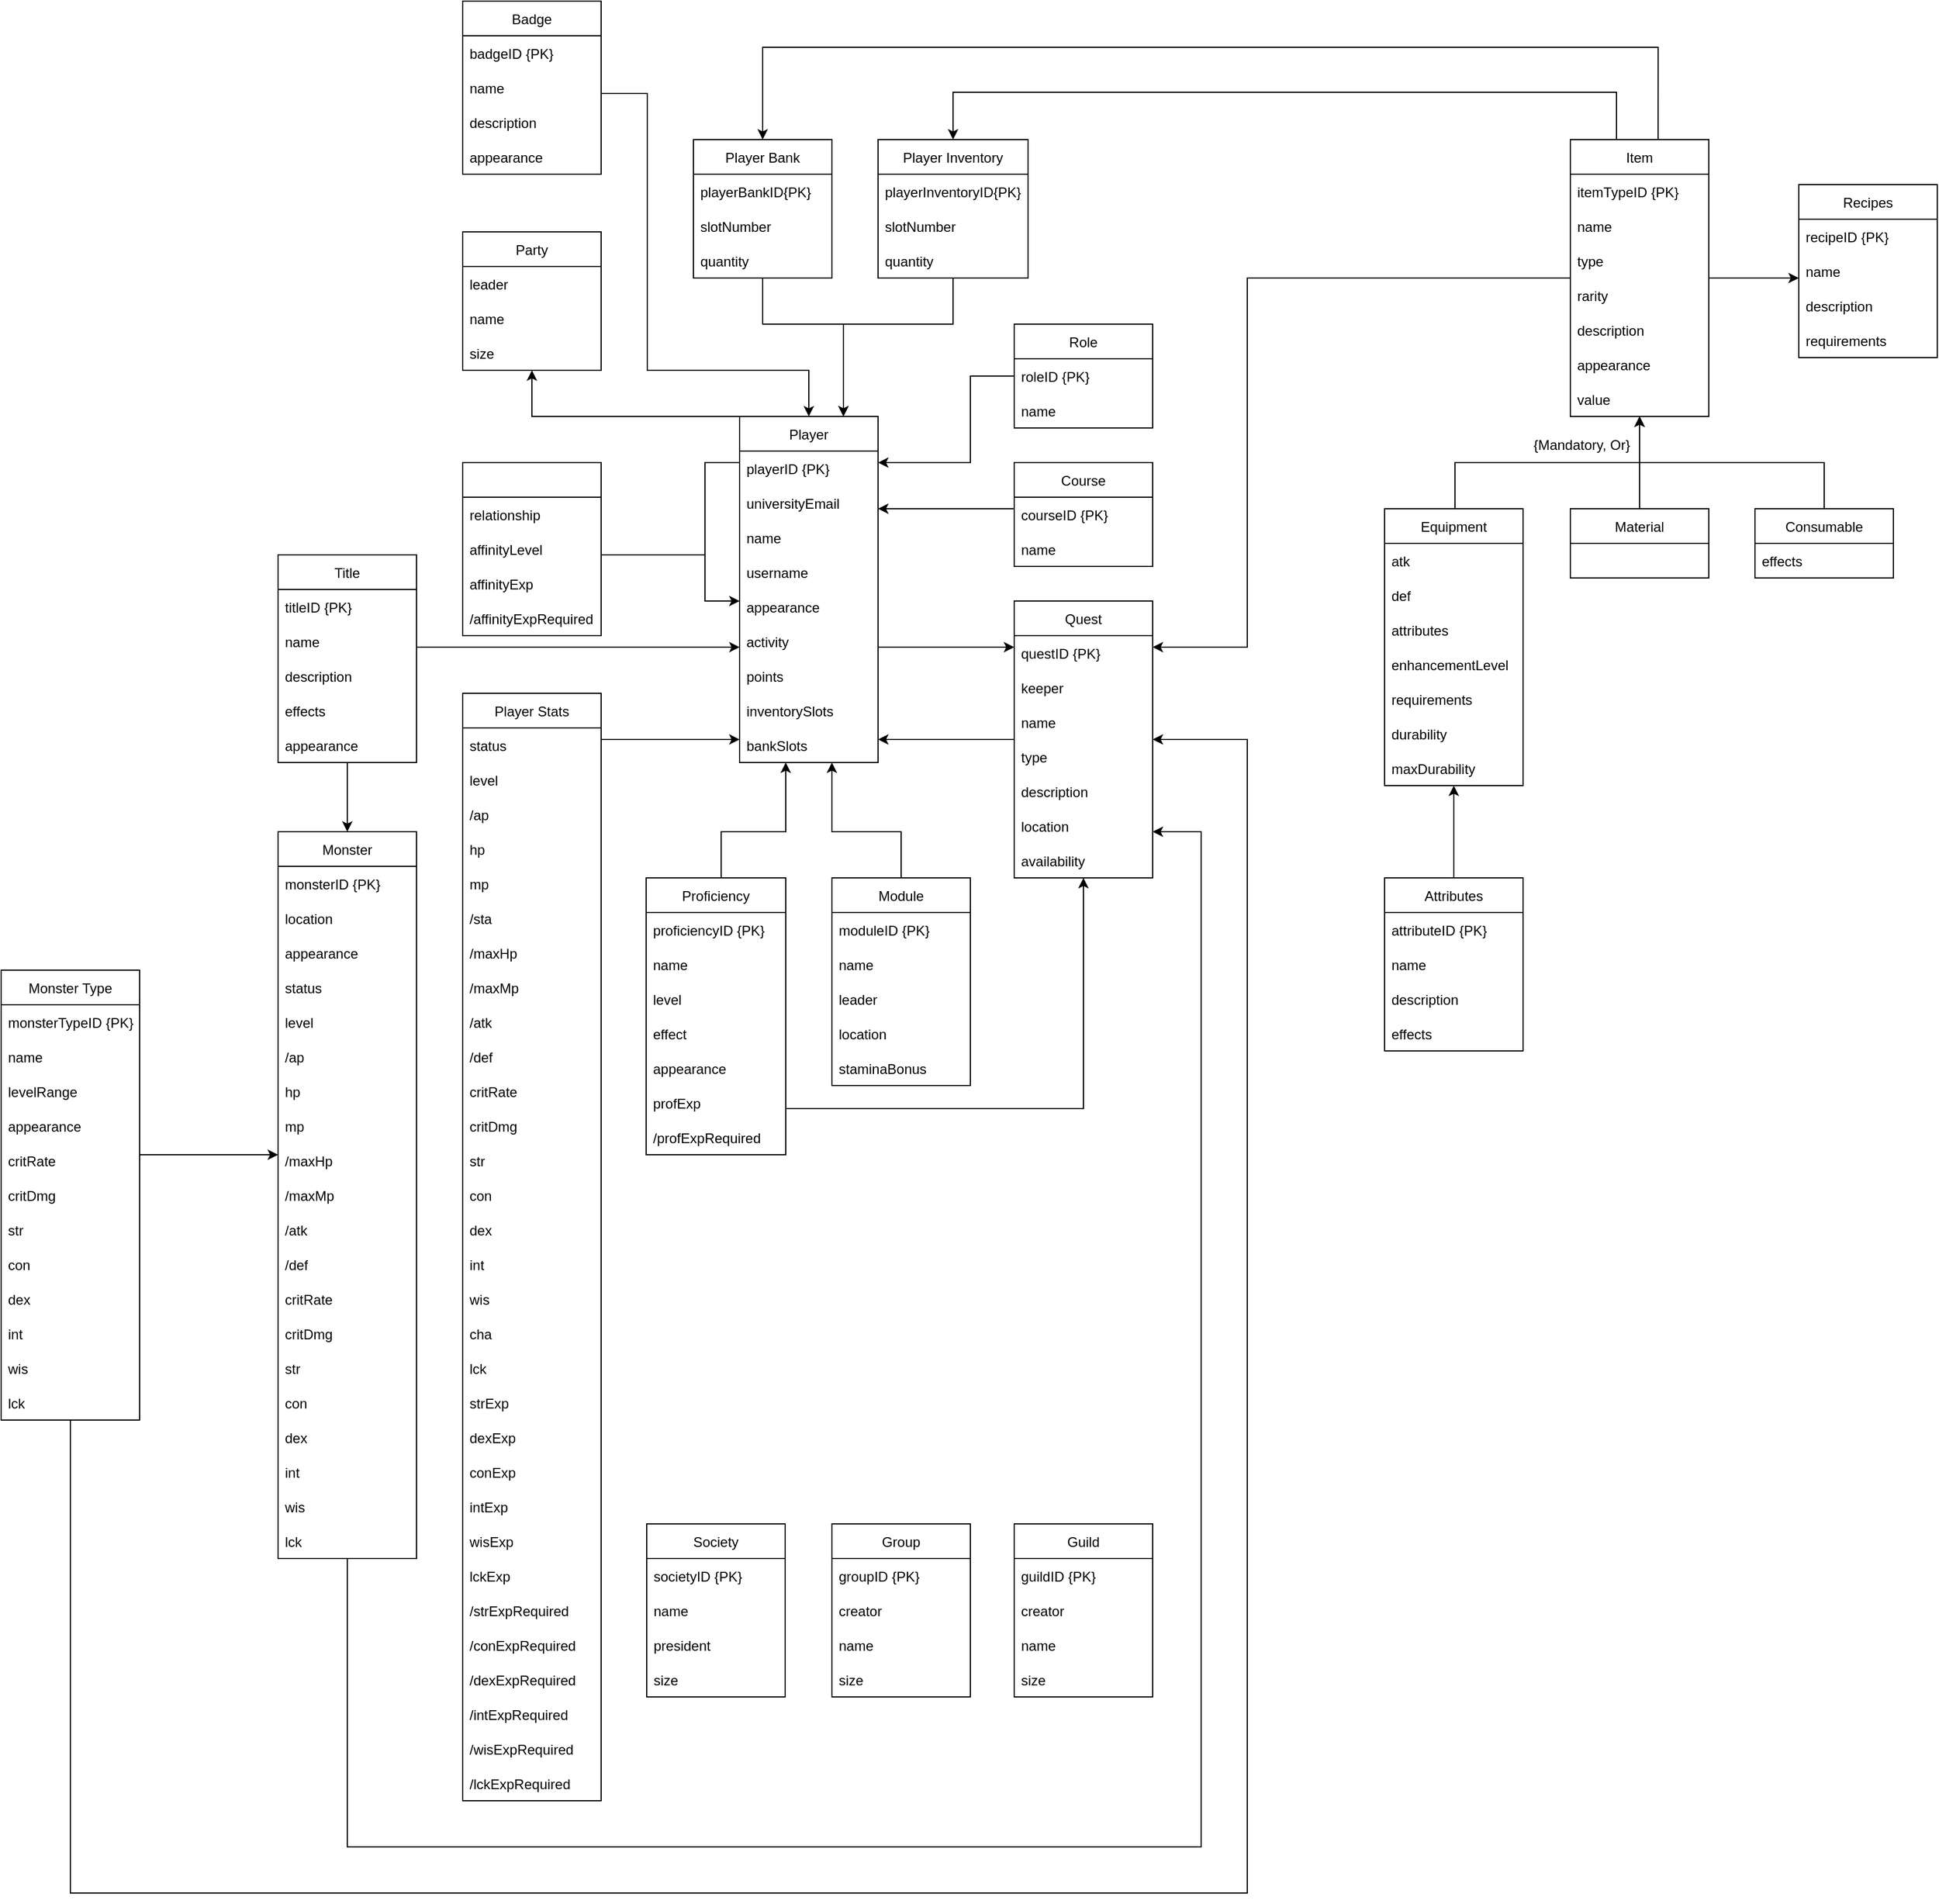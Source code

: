 <mxfile version="16.5.1" type="device"><diagram id="R2lEEEUBdFMjLlhIrx00" name="Page-1"><mxGraphModel dx="2127" dy="1748" grid="1" gridSize="10" guides="1" tooltips="1" connect="1" arrows="1" fold="1" page="1" pageScale="1" pageWidth="850" pageHeight="1100" math="0" shadow="0" extFonts="Permanent Marker^https://fonts.googleapis.com/css?family=Permanent+Marker"><root><mxCell id="0"/><mxCell id="1" parent="0"/><mxCell id="TisSUGsQ5frEPL0sIsA9-297" style="edgeStyle=orthogonalEdgeStyle;rounded=0;orthogonalLoop=1;jettySize=auto;html=1;endArrow=classic;endFill=1;strokeColor=default;" edge="1" parent="1" source="TisSUGsQ5frEPL0sIsA9-1" target="TisSUGsQ5frEPL0sIsA9-104"><mxGeometry relative="1" as="geometry"><Array as="points"><mxPoint x="440" y="240"/><mxPoint x="440" y="240"/></Array></mxGeometry></mxCell><mxCell id="TisSUGsQ5frEPL0sIsA9-320" style="edgeStyle=orthogonalEdgeStyle;rounded=0;orthogonalLoop=1;jettySize=auto;html=1;endArrow=classic;endFill=1;strokeColor=default;" edge="1" parent="1" source="TisSUGsQ5frEPL0sIsA9-1" target="TisSUGsQ5frEPL0sIsA9-173"><mxGeometry relative="1" as="geometry"><Array as="points"><mxPoint x="60" y="40"/></Array></mxGeometry></mxCell><mxCell id="TisSUGsQ5frEPL0sIsA9-1" value="Player" style="swimlane;fontStyle=0;childLayout=stackLayout;horizontal=1;startSize=30;horizontalStack=0;resizeParent=1;resizeParentMax=0;resizeLast=0;collapsible=1;marginBottom=0;" vertex="1" parent="1"><mxGeometry x="240" y="40" width="120" height="300" as="geometry"/></mxCell><mxCell id="TisSUGsQ5frEPL0sIsA9-2" value="playerID {PK}" style="text;strokeColor=none;fillColor=none;align=left;verticalAlign=middle;spacingLeft=4;spacingRight=4;overflow=hidden;points=[[0,0.5],[1,0.5]];portConstraint=eastwest;rotatable=0;" vertex="1" parent="TisSUGsQ5frEPL0sIsA9-1"><mxGeometry y="30" width="120" height="30" as="geometry"/></mxCell><mxCell id="TisSUGsQ5frEPL0sIsA9-3" value="universityEmail" style="text;strokeColor=none;fillColor=none;align=left;verticalAlign=middle;spacingLeft=4;spacingRight=4;overflow=hidden;points=[[0,0.5],[1,0.5]];portConstraint=eastwest;rotatable=0;" vertex="1" parent="TisSUGsQ5frEPL0sIsA9-1"><mxGeometry y="60" width="120" height="30" as="geometry"/></mxCell><mxCell id="TisSUGsQ5frEPL0sIsA9-4" value="name" style="text;strokeColor=none;fillColor=none;align=left;verticalAlign=middle;spacingLeft=4;spacingRight=4;overflow=hidden;points=[[0,0.5],[1,0.5]];portConstraint=eastwest;rotatable=0;" vertex="1" parent="TisSUGsQ5frEPL0sIsA9-1"><mxGeometry y="90" width="120" height="30" as="geometry"/></mxCell><mxCell id="TisSUGsQ5frEPL0sIsA9-5" value="username" style="text;strokeColor=none;fillColor=none;align=left;verticalAlign=middle;spacingLeft=4;spacingRight=4;overflow=hidden;points=[[0,0.5],[1,0.5]];portConstraint=eastwest;rotatable=0;" vertex="1" parent="TisSUGsQ5frEPL0sIsA9-1"><mxGeometry y="120" width="120" height="30" as="geometry"/></mxCell><mxCell id="TisSUGsQ5frEPL0sIsA9-127" value="appearance" style="text;strokeColor=none;fillColor=none;align=left;verticalAlign=middle;spacingLeft=4;spacingRight=4;overflow=hidden;points=[[0,0.5],[1,0.5]];portConstraint=eastwest;rotatable=0;" vertex="1" parent="TisSUGsQ5frEPL0sIsA9-1"><mxGeometry y="150" width="120" height="30" as="geometry"/></mxCell><mxCell id="TisSUGsQ5frEPL0sIsA9-16" value="activity" style="text;strokeColor=none;fillColor=none;align=left;verticalAlign=middle;spacingLeft=4;spacingRight=4;overflow=hidden;points=[[0,0.5],[1,0.5]];portConstraint=eastwest;rotatable=0;" vertex="1" parent="TisSUGsQ5frEPL0sIsA9-1"><mxGeometry y="180" width="120" height="30" as="geometry"/></mxCell><mxCell id="TisSUGsQ5frEPL0sIsA9-103" value="points" style="text;strokeColor=none;fillColor=none;align=left;verticalAlign=middle;spacingLeft=4;spacingRight=4;overflow=hidden;points=[[0,0.5],[1,0.5]];portConstraint=eastwest;rotatable=0;" vertex="1" parent="TisSUGsQ5frEPL0sIsA9-1"><mxGeometry y="210" width="120" height="30" as="geometry"/></mxCell><mxCell id="TisSUGsQ5frEPL0sIsA9-238" value="inventorySlots" style="text;strokeColor=none;fillColor=none;align=left;verticalAlign=middle;spacingLeft=4;spacingRight=4;overflow=hidden;points=[[0,0.5],[1,0.5]];portConstraint=eastwest;rotatable=0;" vertex="1" parent="TisSUGsQ5frEPL0sIsA9-1"><mxGeometry y="240" width="120" height="30" as="geometry"/></mxCell><mxCell id="TisSUGsQ5frEPL0sIsA9-268" value="bankSlots" style="text;strokeColor=none;fillColor=none;align=left;verticalAlign=middle;spacingLeft=4;spacingRight=4;overflow=hidden;points=[[0,0.5],[1,0.5]];portConstraint=eastwest;rotatable=0;" vertex="1" parent="TisSUGsQ5frEPL0sIsA9-1"><mxGeometry y="270" width="120" height="30" as="geometry"/></mxCell><mxCell id="TisSUGsQ5frEPL0sIsA9-249" style="edgeStyle=orthogonalEdgeStyle;rounded=0;orthogonalLoop=1;jettySize=auto;html=1;endArrow=classic;endFill=1;strokeColor=default;" edge="1" parent="1" source="TisSUGsQ5frEPL0sIsA9-12" target="TisSUGsQ5frEPL0sIsA9-1"><mxGeometry relative="1" as="geometry"><Array as="points"><mxPoint x="220" y="320"/><mxPoint x="220" y="320"/></Array></mxGeometry></mxCell><mxCell id="TisSUGsQ5frEPL0sIsA9-12" value="Player Stats" style="swimlane;fontStyle=0;childLayout=stackLayout;horizontal=1;startSize=30;horizontalStack=0;resizeParent=1;resizeParentMax=0;resizeLast=0;collapsible=1;marginBottom=0;" vertex="1" parent="1"><mxGeometry y="280" width="120" height="960" as="geometry"/></mxCell><mxCell id="TisSUGsQ5frEPL0sIsA9-13" value="status" style="text;strokeColor=none;fillColor=none;align=left;verticalAlign=middle;spacingLeft=4;spacingRight=4;overflow=hidden;points=[[0,0.5],[1,0.5]];portConstraint=eastwest;rotatable=0;" vertex="1" parent="TisSUGsQ5frEPL0sIsA9-12"><mxGeometry y="30" width="120" height="30" as="geometry"/></mxCell><mxCell id="TisSUGsQ5frEPL0sIsA9-206" value="level" style="text;strokeColor=none;fillColor=none;align=left;verticalAlign=middle;spacingLeft=4;spacingRight=4;overflow=hidden;points=[[0,0.5],[1,0.5]];portConstraint=eastwest;rotatable=0;" vertex="1" parent="TisSUGsQ5frEPL0sIsA9-12"><mxGeometry y="60" width="120" height="30" as="geometry"/></mxCell><mxCell id="TisSUGsQ5frEPL0sIsA9-22" value="/ap" style="text;strokeColor=none;fillColor=none;align=left;verticalAlign=middle;spacingLeft=4;spacingRight=4;overflow=hidden;points=[[0,0.5],[1,0.5]];portConstraint=eastwest;rotatable=0;" vertex="1" parent="TisSUGsQ5frEPL0sIsA9-12"><mxGeometry y="90" width="120" height="30" as="geometry"/></mxCell><mxCell id="TisSUGsQ5frEPL0sIsA9-14" value="hp" style="text;strokeColor=none;fillColor=none;align=left;verticalAlign=middle;spacingLeft=4;spacingRight=4;overflow=hidden;points=[[0,0.5],[1,0.5]];portConstraint=eastwest;rotatable=0;" vertex="1" parent="TisSUGsQ5frEPL0sIsA9-12"><mxGeometry y="120" width="120" height="30" as="geometry"/></mxCell><mxCell id="TisSUGsQ5frEPL0sIsA9-15" value="mp" style="text;strokeColor=none;fillColor=none;align=left;verticalAlign=middle;spacingLeft=4;spacingRight=4;overflow=hidden;points=[[0,0.5],[1,0.5]];portConstraint=eastwest;rotatable=0;" vertex="1" parent="TisSUGsQ5frEPL0sIsA9-12"><mxGeometry y="150" width="120" height="30" as="geometry"/></mxCell><mxCell id="TisSUGsQ5frEPL0sIsA9-46" value="/sta" style="text;strokeColor=none;fillColor=none;align=left;verticalAlign=middle;spacingLeft=4;spacingRight=4;overflow=hidden;points=[[0,0.5],[1,0.5]];portConstraint=eastwest;rotatable=0;" vertex="1" parent="TisSUGsQ5frEPL0sIsA9-12"><mxGeometry y="180" width="120" height="30" as="geometry"/></mxCell><mxCell id="TisSUGsQ5frEPL0sIsA9-47" value="/maxHp" style="text;strokeColor=none;fillColor=none;align=left;verticalAlign=middle;spacingLeft=4;spacingRight=4;overflow=hidden;points=[[0,0.5],[1,0.5]];portConstraint=eastwest;rotatable=0;" vertex="1" parent="TisSUGsQ5frEPL0sIsA9-12"><mxGeometry y="210" width="120" height="30" as="geometry"/></mxCell><mxCell id="TisSUGsQ5frEPL0sIsA9-48" value="/maxMp" style="text;strokeColor=none;fillColor=none;align=left;verticalAlign=middle;spacingLeft=4;spacingRight=4;overflow=hidden;points=[[0,0.5],[1,0.5]];portConstraint=eastwest;rotatable=0;" vertex="1" parent="TisSUGsQ5frEPL0sIsA9-12"><mxGeometry y="240" width="120" height="30" as="geometry"/></mxCell><mxCell id="TisSUGsQ5frEPL0sIsA9-138" value="/atk" style="text;strokeColor=none;fillColor=none;align=left;verticalAlign=middle;spacingLeft=4;spacingRight=4;overflow=hidden;points=[[0,0.5],[1,0.5]];portConstraint=eastwest;rotatable=0;" vertex="1" parent="TisSUGsQ5frEPL0sIsA9-12"><mxGeometry y="270" width="120" height="30" as="geometry"/></mxCell><mxCell id="TisSUGsQ5frEPL0sIsA9-139" value="/def" style="text;strokeColor=none;fillColor=none;align=left;verticalAlign=middle;spacingLeft=4;spacingRight=4;overflow=hidden;points=[[0,0.5],[1,0.5]];portConstraint=eastwest;rotatable=0;" vertex="1" parent="TisSUGsQ5frEPL0sIsA9-12"><mxGeometry y="300" width="120" height="30" as="geometry"/></mxCell><mxCell id="TisSUGsQ5frEPL0sIsA9-276" value="critRate" style="text;strokeColor=none;fillColor=none;align=left;verticalAlign=middle;spacingLeft=4;spacingRight=4;overflow=hidden;points=[[0,0.5],[1,0.5]];portConstraint=eastwest;rotatable=0;" vertex="1" parent="TisSUGsQ5frEPL0sIsA9-12"><mxGeometry y="330" width="120" height="30" as="geometry"/></mxCell><mxCell id="TisSUGsQ5frEPL0sIsA9-277" value="critDmg" style="text;strokeColor=none;fillColor=none;align=left;verticalAlign=middle;spacingLeft=4;spacingRight=4;overflow=hidden;points=[[0,0.5],[1,0.5]];portConstraint=eastwest;rotatable=0;" vertex="1" parent="TisSUGsQ5frEPL0sIsA9-12"><mxGeometry y="360" width="120" height="30" as="geometry"/></mxCell><mxCell id="TisSUGsQ5frEPL0sIsA9-17" value="str" style="text;strokeColor=none;fillColor=none;align=left;verticalAlign=middle;spacingLeft=4;spacingRight=4;overflow=hidden;points=[[0,0.5],[1,0.5]];portConstraint=eastwest;rotatable=0;" vertex="1" parent="TisSUGsQ5frEPL0sIsA9-12"><mxGeometry y="390" width="120" height="30" as="geometry"/></mxCell><mxCell id="TisSUGsQ5frEPL0sIsA9-49" value="con" style="text;strokeColor=none;fillColor=none;align=left;verticalAlign=middle;spacingLeft=4;spacingRight=4;overflow=hidden;points=[[0,0.5],[1,0.5]];portConstraint=eastwest;rotatable=0;" vertex="1" parent="TisSUGsQ5frEPL0sIsA9-12"><mxGeometry y="420" width="120" height="30" as="geometry"/></mxCell><mxCell id="TisSUGsQ5frEPL0sIsA9-18" value="dex" style="text;strokeColor=none;fillColor=none;align=left;verticalAlign=middle;spacingLeft=4;spacingRight=4;overflow=hidden;points=[[0,0.5],[1,0.5]];portConstraint=eastwest;rotatable=0;" vertex="1" parent="TisSUGsQ5frEPL0sIsA9-12"><mxGeometry y="450" width="120" height="30" as="geometry"/></mxCell><mxCell id="TisSUGsQ5frEPL0sIsA9-19" value="int" style="text;strokeColor=none;fillColor=none;align=left;verticalAlign=middle;spacingLeft=4;spacingRight=4;overflow=hidden;points=[[0,0.5],[1,0.5]];portConstraint=eastwest;rotatable=0;" vertex="1" parent="TisSUGsQ5frEPL0sIsA9-12"><mxGeometry y="480" width="120" height="30" as="geometry"/></mxCell><mxCell id="TisSUGsQ5frEPL0sIsA9-20" value="wis" style="text;strokeColor=none;fillColor=none;align=left;verticalAlign=middle;spacingLeft=4;spacingRight=4;overflow=hidden;points=[[0,0.5],[1,0.5]];portConstraint=eastwest;rotatable=0;" vertex="1" parent="TisSUGsQ5frEPL0sIsA9-12"><mxGeometry y="510" width="120" height="30" as="geometry"/></mxCell><mxCell id="TisSUGsQ5frEPL0sIsA9-319" value="cha" style="text;strokeColor=none;fillColor=none;align=left;verticalAlign=middle;spacingLeft=4;spacingRight=4;overflow=hidden;points=[[0,0.5],[1,0.5]];portConstraint=eastwest;rotatable=0;" vertex="1" parent="TisSUGsQ5frEPL0sIsA9-12"><mxGeometry y="540" width="120" height="30" as="geometry"/></mxCell><mxCell id="TisSUGsQ5frEPL0sIsA9-21" value="lck" style="text;strokeColor=none;fillColor=none;align=left;verticalAlign=middle;spacingLeft=4;spacingRight=4;overflow=hidden;points=[[0,0.5],[1,0.5]];portConstraint=eastwest;rotatable=0;" vertex="1" parent="TisSUGsQ5frEPL0sIsA9-12"><mxGeometry y="570" width="120" height="30" as="geometry"/></mxCell><mxCell id="TisSUGsQ5frEPL0sIsA9-87" value="strExp" style="text;strokeColor=none;fillColor=none;align=left;verticalAlign=middle;spacingLeft=4;spacingRight=4;overflow=hidden;points=[[0,0.5],[1,0.5]];portConstraint=eastwest;rotatable=0;" vertex="1" parent="TisSUGsQ5frEPL0sIsA9-12"><mxGeometry y="600" width="120" height="30" as="geometry"/></mxCell><mxCell id="TisSUGsQ5frEPL0sIsA9-89" value="dexExp" style="text;strokeColor=none;fillColor=none;align=left;verticalAlign=middle;spacingLeft=4;spacingRight=4;overflow=hidden;points=[[0,0.5],[1,0.5]];portConstraint=eastwest;rotatable=0;" vertex="1" parent="TisSUGsQ5frEPL0sIsA9-12"><mxGeometry y="630" width="120" height="30" as="geometry"/></mxCell><mxCell id="TisSUGsQ5frEPL0sIsA9-88" value="conExp" style="text;strokeColor=none;fillColor=none;align=left;verticalAlign=middle;spacingLeft=4;spacingRight=4;overflow=hidden;points=[[0,0.5],[1,0.5]];portConstraint=eastwest;rotatable=0;" vertex="1" parent="TisSUGsQ5frEPL0sIsA9-12"><mxGeometry y="660" width="120" height="30" as="geometry"/></mxCell><mxCell id="TisSUGsQ5frEPL0sIsA9-90" value="intExp" style="text;strokeColor=none;fillColor=none;align=left;verticalAlign=middle;spacingLeft=4;spacingRight=4;overflow=hidden;points=[[0,0.5],[1,0.5]];portConstraint=eastwest;rotatable=0;" vertex="1" parent="TisSUGsQ5frEPL0sIsA9-12"><mxGeometry y="690" width="120" height="30" as="geometry"/></mxCell><mxCell id="TisSUGsQ5frEPL0sIsA9-91" value="wisExp" style="text;strokeColor=none;fillColor=none;align=left;verticalAlign=middle;spacingLeft=4;spacingRight=4;overflow=hidden;points=[[0,0.5],[1,0.5]];portConstraint=eastwest;rotatable=0;" vertex="1" parent="TisSUGsQ5frEPL0sIsA9-12"><mxGeometry y="720" width="120" height="30" as="geometry"/></mxCell><mxCell id="TisSUGsQ5frEPL0sIsA9-92" value="lckExp" style="text;strokeColor=none;fillColor=none;align=left;verticalAlign=middle;spacingLeft=4;spacingRight=4;overflow=hidden;points=[[0,0.5],[1,0.5]];portConstraint=eastwest;rotatable=0;" vertex="1" parent="TisSUGsQ5frEPL0sIsA9-12"><mxGeometry y="750" width="120" height="30" as="geometry"/></mxCell><mxCell id="TisSUGsQ5frEPL0sIsA9-93" value="/strExpRequired" style="text;strokeColor=none;fillColor=none;align=left;verticalAlign=middle;spacingLeft=4;spacingRight=4;overflow=hidden;points=[[0,0.5],[1,0.5]];portConstraint=eastwest;rotatable=0;" vertex="1" parent="TisSUGsQ5frEPL0sIsA9-12"><mxGeometry y="780" width="120" height="30" as="geometry"/></mxCell><mxCell id="TisSUGsQ5frEPL0sIsA9-98" value="/conExpRequired" style="text;strokeColor=none;fillColor=none;align=left;verticalAlign=middle;spacingLeft=4;spacingRight=4;overflow=hidden;points=[[0,0.5],[1,0.5]];portConstraint=eastwest;rotatable=0;" vertex="1" parent="TisSUGsQ5frEPL0sIsA9-12"><mxGeometry y="810" width="120" height="30" as="geometry"/></mxCell><mxCell id="TisSUGsQ5frEPL0sIsA9-97" value="/dexExpRequired" style="text;strokeColor=none;fillColor=none;align=left;verticalAlign=middle;spacingLeft=4;spacingRight=4;overflow=hidden;points=[[0,0.5],[1,0.5]];portConstraint=eastwest;rotatable=0;" vertex="1" parent="TisSUGsQ5frEPL0sIsA9-12"><mxGeometry y="840" width="120" height="30" as="geometry"/></mxCell><mxCell id="TisSUGsQ5frEPL0sIsA9-96" value="/intExpRequired" style="text;strokeColor=none;fillColor=none;align=left;verticalAlign=middle;spacingLeft=4;spacingRight=4;overflow=hidden;points=[[0,0.5],[1,0.5]];portConstraint=eastwest;rotatable=0;" vertex="1" parent="TisSUGsQ5frEPL0sIsA9-12"><mxGeometry y="870" width="120" height="30" as="geometry"/></mxCell><mxCell id="TisSUGsQ5frEPL0sIsA9-95" value="/wisExpRequired" style="text;strokeColor=none;fillColor=none;align=left;verticalAlign=middle;spacingLeft=4;spacingRight=4;overflow=hidden;points=[[0,0.5],[1,0.5]];portConstraint=eastwest;rotatable=0;" vertex="1" parent="TisSUGsQ5frEPL0sIsA9-12"><mxGeometry y="900" width="120" height="30" as="geometry"/></mxCell><mxCell id="TisSUGsQ5frEPL0sIsA9-94" value="/lckExpRequired" style="text;strokeColor=none;fillColor=none;align=left;verticalAlign=middle;spacingLeft=4;spacingRight=4;overflow=hidden;points=[[0,0.5],[1,0.5]];portConstraint=eastwest;rotatable=0;" vertex="1" parent="TisSUGsQ5frEPL0sIsA9-12"><mxGeometry y="930" width="120" height="30" as="geometry"/></mxCell><mxCell id="TisSUGsQ5frEPL0sIsA9-310" style="edgeStyle=orthogonalEdgeStyle;rounded=0;orthogonalLoop=1;jettySize=auto;html=1;endArrow=classic;endFill=1;strokeColor=default;" edge="1" parent="1" source="TisSUGsQ5frEPL0sIsA9-23" target="TisSUGsQ5frEPL0sIsA9-104"><mxGeometry relative="1" as="geometry"><Array as="points"><mxPoint x="-100" y="1280"/><mxPoint x="640" y="1280"/><mxPoint x="640" y="400"/></Array></mxGeometry></mxCell><mxCell id="TisSUGsQ5frEPL0sIsA9-23" value="Monster" style="swimlane;fontStyle=0;childLayout=stackLayout;horizontal=1;startSize=30;horizontalStack=0;resizeParent=1;resizeParentMax=0;resizeLast=0;collapsible=1;marginBottom=0;" vertex="1" parent="1"><mxGeometry x="-160" y="400" width="120" height="630" as="geometry"/></mxCell><mxCell id="TisSUGsQ5frEPL0sIsA9-55" value="monsterID {PK}" style="text;strokeColor=none;fillColor=none;align=left;verticalAlign=middle;spacingLeft=4;spacingRight=4;overflow=hidden;points=[[0,0.5],[1,0.5]];portConstraint=eastwest;rotatable=0;" vertex="1" parent="TisSUGsQ5frEPL0sIsA9-23"><mxGeometry y="30" width="120" height="30" as="geometry"/></mxCell><mxCell id="TisSUGsQ5frEPL0sIsA9-123" value="location" style="text;strokeColor=none;fillColor=none;align=left;verticalAlign=middle;spacingLeft=4;spacingRight=4;overflow=hidden;points=[[0,0.5],[1,0.5]];portConstraint=eastwest;rotatable=0;" vertex="1" parent="TisSUGsQ5frEPL0sIsA9-23"><mxGeometry y="60" width="120" height="30" as="geometry"/></mxCell><mxCell id="TisSUGsQ5frEPL0sIsA9-126" value="appearance" style="text;strokeColor=none;fillColor=none;align=left;verticalAlign=middle;spacingLeft=4;spacingRight=4;overflow=hidden;points=[[0,0.5],[1,0.5]];portConstraint=eastwest;rotatable=0;" vertex="1" parent="TisSUGsQ5frEPL0sIsA9-23"><mxGeometry y="90" width="120" height="30" as="geometry"/></mxCell><mxCell id="TisSUGsQ5frEPL0sIsA9-24" value="status" style="text;strokeColor=none;fillColor=none;align=left;verticalAlign=middle;spacingLeft=4;spacingRight=4;overflow=hidden;points=[[0,0.5],[1,0.5]];portConstraint=eastwest;rotatable=0;" vertex="1" parent="TisSUGsQ5frEPL0sIsA9-23"><mxGeometry y="120" width="120" height="30" as="geometry"/></mxCell><mxCell id="TisSUGsQ5frEPL0sIsA9-205" value="level" style="text;strokeColor=none;fillColor=none;align=left;verticalAlign=middle;spacingLeft=4;spacingRight=4;overflow=hidden;points=[[0,0.5],[1,0.5]];portConstraint=eastwest;rotatable=0;" vertex="1" parent="TisSUGsQ5frEPL0sIsA9-23"><mxGeometry y="150" width="120" height="30" as="geometry"/></mxCell><mxCell id="TisSUGsQ5frEPL0sIsA9-25" value="/ap" style="text;strokeColor=none;fillColor=none;align=left;verticalAlign=middle;spacingLeft=4;spacingRight=4;overflow=hidden;points=[[0,0.5],[1,0.5]];portConstraint=eastwest;rotatable=0;" vertex="1" parent="TisSUGsQ5frEPL0sIsA9-23"><mxGeometry y="180" width="120" height="30" as="geometry"/></mxCell><mxCell id="TisSUGsQ5frEPL0sIsA9-26" value="hp" style="text;strokeColor=none;fillColor=none;align=left;verticalAlign=middle;spacingLeft=4;spacingRight=4;overflow=hidden;points=[[0,0.5],[1,0.5]];portConstraint=eastwest;rotatable=0;" vertex="1" parent="TisSUGsQ5frEPL0sIsA9-23"><mxGeometry y="210" width="120" height="30" as="geometry"/></mxCell><mxCell id="TisSUGsQ5frEPL0sIsA9-27" value="mp" style="text;strokeColor=none;fillColor=none;align=left;verticalAlign=middle;spacingLeft=4;spacingRight=4;overflow=hidden;points=[[0,0.5],[1,0.5]];portConstraint=eastwest;rotatable=0;" vertex="1" parent="TisSUGsQ5frEPL0sIsA9-23"><mxGeometry y="240" width="120" height="30" as="geometry"/></mxCell><mxCell id="TisSUGsQ5frEPL0sIsA9-50" value="/maxHp" style="text;strokeColor=none;fillColor=none;align=left;verticalAlign=middle;spacingLeft=4;spacingRight=4;overflow=hidden;points=[[0,0.5],[1,0.5]];portConstraint=eastwest;rotatable=0;" vertex="1" parent="TisSUGsQ5frEPL0sIsA9-23"><mxGeometry y="270" width="120" height="30" as="geometry"/></mxCell><mxCell id="TisSUGsQ5frEPL0sIsA9-51" value="/maxMp" style="text;strokeColor=none;fillColor=none;align=left;verticalAlign=middle;spacingLeft=4;spacingRight=4;overflow=hidden;points=[[0,0.5],[1,0.5]];portConstraint=eastwest;rotatable=0;" vertex="1" parent="TisSUGsQ5frEPL0sIsA9-23"><mxGeometry y="300" width="120" height="30" as="geometry"/></mxCell><mxCell id="TisSUGsQ5frEPL0sIsA9-140" value="/atk" style="text;strokeColor=none;fillColor=none;align=left;verticalAlign=middle;spacingLeft=4;spacingRight=4;overflow=hidden;points=[[0,0.5],[1,0.5]];portConstraint=eastwest;rotatable=0;" vertex="1" parent="TisSUGsQ5frEPL0sIsA9-23"><mxGeometry y="330" width="120" height="30" as="geometry"/></mxCell><mxCell id="TisSUGsQ5frEPL0sIsA9-141" value="/def" style="text;strokeColor=none;fillColor=none;align=left;verticalAlign=middle;spacingLeft=4;spacingRight=4;overflow=hidden;points=[[0,0.5],[1,0.5]];portConstraint=eastwest;rotatable=0;" vertex="1" parent="TisSUGsQ5frEPL0sIsA9-23"><mxGeometry y="360" width="120" height="30" as="geometry"/></mxCell><mxCell id="TisSUGsQ5frEPL0sIsA9-272" value="critRate" style="text;strokeColor=none;fillColor=none;align=left;verticalAlign=middle;spacingLeft=4;spacingRight=4;overflow=hidden;points=[[0,0.5],[1,0.5]];portConstraint=eastwest;rotatable=0;" vertex="1" parent="TisSUGsQ5frEPL0sIsA9-23"><mxGeometry y="390" width="120" height="30" as="geometry"/></mxCell><mxCell id="TisSUGsQ5frEPL0sIsA9-273" value="critDmg" style="text;strokeColor=none;fillColor=none;align=left;verticalAlign=middle;spacingLeft=4;spacingRight=4;overflow=hidden;points=[[0,0.5],[1,0.5]];portConstraint=eastwest;rotatable=0;" vertex="1" parent="TisSUGsQ5frEPL0sIsA9-23"><mxGeometry y="420" width="120" height="30" as="geometry"/></mxCell><mxCell id="TisSUGsQ5frEPL0sIsA9-28" value="str" style="text;strokeColor=none;fillColor=none;align=left;verticalAlign=middle;spacingLeft=4;spacingRight=4;overflow=hidden;points=[[0,0.5],[1,0.5]];portConstraint=eastwest;rotatable=0;" vertex="1" parent="TisSUGsQ5frEPL0sIsA9-23"><mxGeometry y="450" width="120" height="30" as="geometry"/></mxCell><mxCell id="TisSUGsQ5frEPL0sIsA9-53" value="con" style="text;strokeColor=none;fillColor=none;align=left;verticalAlign=middle;spacingLeft=4;spacingRight=4;overflow=hidden;points=[[0,0.5],[1,0.5]];portConstraint=eastwest;rotatable=0;" vertex="1" parent="TisSUGsQ5frEPL0sIsA9-23"><mxGeometry y="480" width="120" height="30" as="geometry"/></mxCell><mxCell id="TisSUGsQ5frEPL0sIsA9-29" value="dex" style="text;strokeColor=none;fillColor=none;align=left;verticalAlign=middle;spacingLeft=4;spacingRight=4;overflow=hidden;points=[[0,0.5],[1,0.5]];portConstraint=eastwest;rotatable=0;" vertex="1" parent="TisSUGsQ5frEPL0sIsA9-23"><mxGeometry y="510" width="120" height="30" as="geometry"/></mxCell><mxCell id="TisSUGsQ5frEPL0sIsA9-30" value="int" style="text;strokeColor=none;fillColor=none;align=left;verticalAlign=middle;spacingLeft=4;spacingRight=4;overflow=hidden;points=[[0,0.5],[1,0.5]];portConstraint=eastwest;rotatable=0;" vertex="1" parent="TisSUGsQ5frEPL0sIsA9-23"><mxGeometry y="540" width="120" height="30" as="geometry"/></mxCell><mxCell id="TisSUGsQ5frEPL0sIsA9-31" value="wis" style="text;strokeColor=none;fillColor=none;align=left;verticalAlign=middle;spacingLeft=4;spacingRight=4;overflow=hidden;points=[[0,0.5],[1,0.5]];portConstraint=eastwest;rotatable=0;" vertex="1" parent="TisSUGsQ5frEPL0sIsA9-23"><mxGeometry y="570" width="120" height="30" as="geometry"/></mxCell><mxCell id="TisSUGsQ5frEPL0sIsA9-32" value="lck" style="text;strokeColor=none;fillColor=none;align=left;verticalAlign=middle;spacingLeft=4;spacingRight=4;overflow=hidden;points=[[0,0.5],[1,0.5]];portConstraint=eastwest;rotatable=0;" vertex="1" parent="TisSUGsQ5frEPL0sIsA9-23"><mxGeometry y="600" width="120" height="30" as="geometry"/></mxCell><mxCell id="TisSUGsQ5frEPL0sIsA9-269" style="edgeStyle=orthogonalEdgeStyle;rounded=0;orthogonalLoop=1;jettySize=auto;html=1;endArrow=classic;endFill=1;strokeColor=default;" edge="1" parent="1" source="TisSUGsQ5frEPL0sIsA9-7" target="TisSUGsQ5frEPL0sIsA9-23"><mxGeometry relative="1" as="geometry"><Array as="points"><mxPoint x="-240" y="680"/><mxPoint x="-240" y="680"/></Array></mxGeometry></mxCell><mxCell id="TisSUGsQ5frEPL0sIsA9-312" style="edgeStyle=orthogonalEdgeStyle;rounded=0;orthogonalLoop=1;jettySize=auto;html=1;endArrow=classic;endFill=1;strokeColor=default;" edge="1" parent="1" source="TisSUGsQ5frEPL0sIsA9-7" target="TisSUGsQ5frEPL0sIsA9-104"><mxGeometry relative="1" as="geometry"><Array as="points"><mxPoint x="-340" y="1320"/><mxPoint x="680" y="1320"/><mxPoint x="680" y="320"/></Array></mxGeometry></mxCell><mxCell id="TisSUGsQ5frEPL0sIsA9-7" value="Monster Type" style="swimlane;fontStyle=0;childLayout=stackLayout;horizontal=1;startSize=30;horizontalStack=0;resizeParent=1;resizeParentMax=0;resizeLast=0;collapsible=1;marginBottom=0;" vertex="1" parent="1"><mxGeometry x="-400" y="520" width="120" height="390" as="geometry"/></mxCell><mxCell id="TisSUGsQ5frEPL0sIsA9-8" value="monsterTypeID {PK}" style="text;strokeColor=none;fillColor=none;align=left;verticalAlign=middle;spacingLeft=4;spacingRight=4;overflow=hidden;points=[[0,0.5],[1,0.5]];portConstraint=eastwest;rotatable=0;" vertex="1" parent="TisSUGsQ5frEPL0sIsA9-7"><mxGeometry y="30" width="120" height="30" as="geometry"/></mxCell><mxCell id="TisSUGsQ5frEPL0sIsA9-9" value="name" style="text;strokeColor=none;fillColor=none;align=left;verticalAlign=middle;spacingLeft=4;spacingRight=4;overflow=hidden;points=[[0,0.5],[1,0.5]];portConstraint=eastwest;rotatable=0;" vertex="1" parent="TisSUGsQ5frEPL0sIsA9-7"><mxGeometry y="60" width="120" height="30" as="geometry"/></mxCell><mxCell id="TisSUGsQ5frEPL0sIsA9-209" value="levelRange" style="text;strokeColor=none;fillColor=none;align=left;verticalAlign=middle;spacingLeft=4;spacingRight=4;overflow=hidden;points=[[0,0.5],[1,0.5]];portConstraint=eastwest;rotatable=0;" vertex="1" parent="TisSUGsQ5frEPL0sIsA9-7"><mxGeometry y="90" width="120" height="30" as="geometry"/></mxCell><mxCell id="TisSUGsQ5frEPL0sIsA9-125" value="appearance" style="text;strokeColor=none;fillColor=none;align=left;verticalAlign=middle;spacingLeft=4;spacingRight=4;overflow=hidden;points=[[0,0.5],[1,0.5]];portConstraint=eastwest;rotatable=0;" vertex="1" parent="TisSUGsQ5frEPL0sIsA9-7"><mxGeometry y="120" width="120" height="30" as="geometry"/></mxCell><mxCell id="TisSUGsQ5frEPL0sIsA9-274" value="critRate" style="text;strokeColor=none;fillColor=none;align=left;verticalAlign=middle;spacingLeft=4;spacingRight=4;overflow=hidden;points=[[0,0.5],[1,0.5]];portConstraint=eastwest;rotatable=0;" vertex="1" parent="TisSUGsQ5frEPL0sIsA9-7"><mxGeometry y="150" width="120" height="30" as="geometry"/></mxCell><mxCell id="TisSUGsQ5frEPL0sIsA9-275" value="critDmg" style="text;strokeColor=none;fillColor=none;align=left;verticalAlign=middle;spacingLeft=4;spacingRight=4;overflow=hidden;points=[[0,0.5],[1,0.5]];portConstraint=eastwest;rotatable=0;" vertex="1" parent="TisSUGsQ5frEPL0sIsA9-7"><mxGeometry y="180" width="120" height="30" as="geometry"/></mxCell><mxCell id="TisSUGsQ5frEPL0sIsA9-39" value="str" style="text;strokeColor=none;fillColor=none;align=left;verticalAlign=middle;spacingLeft=4;spacingRight=4;overflow=hidden;points=[[0,0.5],[1,0.5]];portConstraint=eastwest;rotatable=0;" vertex="1" parent="TisSUGsQ5frEPL0sIsA9-7"><mxGeometry y="210" width="120" height="30" as="geometry"/></mxCell><mxCell id="TisSUGsQ5frEPL0sIsA9-52" value="con" style="text;strokeColor=none;fillColor=none;align=left;verticalAlign=middle;spacingLeft=4;spacingRight=4;overflow=hidden;points=[[0,0.5],[1,0.5]];portConstraint=eastwest;rotatable=0;" vertex="1" parent="TisSUGsQ5frEPL0sIsA9-7"><mxGeometry y="240" width="120" height="30" as="geometry"/></mxCell><mxCell id="TisSUGsQ5frEPL0sIsA9-40" value="dex" style="text;strokeColor=none;fillColor=none;align=left;verticalAlign=middle;spacingLeft=4;spacingRight=4;overflow=hidden;points=[[0,0.5],[1,0.5]];portConstraint=eastwest;rotatable=0;" vertex="1" parent="TisSUGsQ5frEPL0sIsA9-7"><mxGeometry y="270" width="120" height="30" as="geometry"/></mxCell><mxCell id="TisSUGsQ5frEPL0sIsA9-41" value="int" style="text;strokeColor=none;fillColor=none;align=left;verticalAlign=middle;spacingLeft=4;spacingRight=4;overflow=hidden;points=[[0,0.5],[1,0.5]];portConstraint=eastwest;rotatable=0;" vertex="1" parent="TisSUGsQ5frEPL0sIsA9-7"><mxGeometry y="300" width="120" height="30" as="geometry"/></mxCell><mxCell id="TisSUGsQ5frEPL0sIsA9-42" value="wis" style="text;strokeColor=none;fillColor=none;align=left;verticalAlign=middle;spacingLeft=4;spacingRight=4;overflow=hidden;points=[[0,0.5],[1,0.5]];portConstraint=eastwest;rotatable=0;" vertex="1" parent="TisSUGsQ5frEPL0sIsA9-7"><mxGeometry y="330" width="120" height="30" as="geometry"/></mxCell><mxCell id="TisSUGsQ5frEPL0sIsA9-43" value="lck" style="text;strokeColor=none;fillColor=none;align=left;verticalAlign=middle;spacingLeft=4;spacingRight=4;overflow=hidden;points=[[0,0.5],[1,0.5]];portConstraint=eastwest;rotatable=0;" vertex="1" parent="TisSUGsQ5frEPL0sIsA9-7"><mxGeometry y="360" width="120" height="30" as="geometry"/></mxCell><mxCell id="TisSUGsQ5frEPL0sIsA9-263" style="edgeStyle=orthogonalEdgeStyle;rounded=0;orthogonalLoop=1;jettySize=auto;html=1;endArrow=classic;endFill=1;strokeColor=default;" edge="1" parent="1" source="TisSUGsQ5frEPL0sIsA9-70" target="TisSUGsQ5frEPL0sIsA9-189"><mxGeometry relative="1" as="geometry"><Array as="points"><mxPoint x="860" y="80"/><mxPoint x="1020" y="80"/></Array></mxGeometry></mxCell><mxCell id="TisSUGsQ5frEPL0sIsA9-70" value="Equipment" style="swimlane;fontStyle=0;childLayout=stackLayout;horizontal=1;startSize=30;horizontalStack=0;resizeParent=1;resizeParentMax=0;resizeLast=0;collapsible=1;marginBottom=0;" vertex="1" parent="1"><mxGeometry x="799" y="120" width="120" height="240" as="geometry"/></mxCell><mxCell id="TisSUGsQ5frEPL0sIsA9-195" value="atk" style="text;strokeColor=none;fillColor=none;align=left;verticalAlign=middle;spacingLeft=4;spacingRight=4;overflow=hidden;points=[[0,0.5],[1,0.5]];portConstraint=eastwest;rotatable=0;" vertex="1" parent="TisSUGsQ5frEPL0sIsA9-70"><mxGeometry y="30" width="120" height="30" as="geometry"/></mxCell><mxCell id="TisSUGsQ5frEPL0sIsA9-199" value="def" style="text;strokeColor=none;fillColor=none;align=left;verticalAlign=middle;spacingLeft=4;spacingRight=4;overflow=hidden;points=[[0,0.5],[1,0.5]];portConstraint=eastwest;rotatable=0;" vertex="1" parent="TisSUGsQ5frEPL0sIsA9-70"><mxGeometry y="60" width="120" height="30" as="geometry"/></mxCell><mxCell id="TisSUGsQ5frEPL0sIsA9-86" value="attributes" style="text;strokeColor=none;fillColor=none;align=left;verticalAlign=middle;spacingLeft=4;spacingRight=4;overflow=hidden;points=[[0,0.5],[1,0.5]];portConstraint=eastwest;rotatable=0;" vertex="1" parent="TisSUGsQ5frEPL0sIsA9-70"><mxGeometry y="90" width="120" height="30" as="geometry"/></mxCell><mxCell id="TisSUGsQ5frEPL0sIsA9-207" value="enhancementLevel" style="text;strokeColor=none;fillColor=none;align=left;verticalAlign=middle;spacingLeft=4;spacingRight=4;overflow=hidden;points=[[0,0.5],[1,0.5]];portConstraint=eastwest;rotatable=0;" vertex="1" parent="TisSUGsQ5frEPL0sIsA9-70"><mxGeometry y="120" width="120" height="30" as="geometry"/></mxCell><mxCell id="TisSUGsQ5frEPL0sIsA9-197" value="requirements" style="text;strokeColor=none;fillColor=none;align=left;verticalAlign=middle;spacingLeft=4;spacingRight=4;overflow=hidden;points=[[0,0.5],[1,0.5]];portConstraint=eastwest;rotatable=0;" vertex="1" parent="TisSUGsQ5frEPL0sIsA9-70"><mxGeometry y="150" width="120" height="30" as="geometry"/></mxCell><mxCell id="TisSUGsQ5frEPL0sIsA9-66" value="durability" style="text;strokeColor=none;fillColor=none;align=left;verticalAlign=middle;spacingLeft=4;spacingRight=4;overflow=hidden;points=[[0,0.5],[1,0.5]];portConstraint=eastwest;rotatable=0;" vertex="1" parent="TisSUGsQ5frEPL0sIsA9-70"><mxGeometry y="180" width="120" height="30" as="geometry"/></mxCell><mxCell id="TisSUGsQ5frEPL0sIsA9-196" value="maxDurability" style="text;strokeColor=none;fillColor=none;align=left;verticalAlign=middle;spacingLeft=4;spacingRight=4;overflow=hidden;points=[[0,0.5],[1,0.5]];portConstraint=eastwest;rotatable=0;" vertex="1" parent="TisSUGsQ5frEPL0sIsA9-70"><mxGeometry y="210" width="120" height="30" as="geometry"/></mxCell><mxCell id="TisSUGsQ5frEPL0sIsA9-270" style="edgeStyle=orthogonalEdgeStyle;rounded=0;orthogonalLoop=1;jettySize=auto;html=1;endArrow=classic;endFill=1;strokeColor=default;" edge="1" parent="1" source="TisSUGsQ5frEPL0sIsA9-76" target="TisSUGsQ5frEPL0sIsA9-1"><mxGeometry relative="1" as="geometry"><Array as="points"><mxPoint x="110" y="240"/><mxPoint x="110" y="240"/></Array></mxGeometry></mxCell><mxCell id="TisSUGsQ5frEPL0sIsA9-271" style="edgeStyle=orthogonalEdgeStyle;rounded=0;orthogonalLoop=1;jettySize=auto;html=1;endArrow=classic;endFill=1;strokeColor=default;" edge="1" parent="1" source="TisSUGsQ5frEPL0sIsA9-76" target="TisSUGsQ5frEPL0sIsA9-23"><mxGeometry relative="1" as="geometry"/></mxCell><mxCell id="TisSUGsQ5frEPL0sIsA9-76" value="Title" style="swimlane;fontStyle=0;childLayout=stackLayout;horizontal=1;startSize=30;horizontalStack=0;resizeParent=1;resizeParentMax=0;resizeLast=0;collapsible=1;marginBottom=0;" vertex="1" parent="1"><mxGeometry x="-160" y="160" width="120" height="180" as="geometry"/></mxCell><mxCell id="TisSUGsQ5frEPL0sIsA9-77" value="titleID {PK}" style="text;strokeColor=none;fillColor=none;align=left;verticalAlign=middle;spacingLeft=4;spacingRight=4;overflow=hidden;points=[[0,0.5],[1,0.5]];portConstraint=eastwest;rotatable=0;" vertex="1" parent="TisSUGsQ5frEPL0sIsA9-76"><mxGeometry y="30" width="120" height="30" as="geometry"/></mxCell><mxCell id="TisSUGsQ5frEPL0sIsA9-78" value="name" style="text;strokeColor=none;fillColor=none;align=left;verticalAlign=middle;spacingLeft=4;spacingRight=4;overflow=hidden;points=[[0,0.5],[1,0.5]];portConstraint=eastwest;rotatable=0;" vertex="1" parent="TisSUGsQ5frEPL0sIsA9-76"><mxGeometry y="60" width="120" height="30" as="geometry"/></mxCell><mxCell id="TisSUGsQ5frEPL0sIsA9-79" value="description" style="text;strokeColor=none;fillColor=none;align=left;verticalAlign=middle;spacingLeft=4;spacingRight=4;overflow=hidden;points=[[0,0.5],[1,0.5]];portConstraint=eastwest;rotatable=0;" vertex="1" parent="TisSUGsQ5frEPL0sIsA9-76"><mxGeometry y="90" width="120" height="30" as="geometry"/></mxCell><mxCell id="TisSUGsQ5frEPL0sIsA9-80" value="effects" style="text;strokeColor=none;fillColor=none;align=left;verticalAlign=middle;spacingLeft=4;spacingRight=4;overflow=hidden;points=[[0,0.5],[1,0.5]];portConstraint=eastwest;rotatable=0;" vertex="1" parent="TisSUGsQ5frEPL0sIsA9-76"><mxGeometry y="120" width="120" height="30" as="geometry"/></mxCell><mxCell id="TisSUGsQ5frEPL0sIsA9-208" value="appearance" style="text;strokeColor=none;fillColor=none;align=left;verticalAlign=middle;spacingLeft=4;spacingRight=4;overflow=hidden;points=[[0,0.5],[1,0.5]];portConstraint=eastwest;rotatable=0;" vertex="1" parent="TisSUGsQ5frEPL0sIsA9-76"><mxGeometry y="150" width="120" height="30" as="geometry"/></mxCell><mxCell id="TisSUGsQ5frEPL0sIsA9-299" style="edgeStyle=orthogonalEdgeStyle;rounded=0;orthogonalLoop=1;jettySize=auto;html=1;endArrow=classic;endFill=1;strokeColor=default;" edge="1" parent="1" source="TisSUGsQ5frEPL0sIsA9-81" target="TisSUGsQ5frEPL0sIsA9-70"><mxGeometry relative="1" as="geometry"/></mxCell><mxCell id="TisSUGsQ5frEPL0sIsA9-81" value="Attributes" style="swimlane;fontStyle=0;childLayout=stackLayout;horizontal=1;startSize=30;horizontalStack=0;resizeParent=1;resizeParentMax=0;resizeLast=0;collapsible=1;marginBottom=0;" vertex="1" parent="1"><mxGeometry x="799" y="440" width="120" height="150" as="geometry"/></mxCell><mxCell id="TisSUGsQ5frEPL0sIsA9-82" value="attributeID {PK}" style="text;strokeColor=none;fillColor=none;align=left;verticalAlign=middle;spacingLeft=4;spacingRight=4;overflow=hidden;points=[[0,0.5],[1,0.5]];portConstraint=eastwest;rotatable=0;" vertex="1" parent="TisSUGsQ5frEPL0sIsA9-81"><mxGeometry y="30" width="120" height="30" as="geometry"/></mxCell><mxCell id="TisSUGsQ5frEPL0sIsA9-158" value="name" style="text;strokeColor=none;fillColor=none;align=left;verticalAlign=middle;spacingLeft=4;spacingRight=4;overflow=hidden;points=[[0,0.5],[1,0.5]];portConstraint=eastwest;rotatable=0;" vertex="1" parent="TisSUGsQ5frEPL0sIsA9-81"><mxGeometry y="60" width="120" height="30" as="geometry"/></mxCell><mxCell id="TisSUGsQ5frEPL0sIsA9-159" value="description" style="text;strokeColor=none;fillColor=none;align=left;verticalAlign=middle;spacingLeft=4;spacingRight=4;overflow=hidden;points=[[0,0.5],[1,0.5]];portConstraint=eastwest;rotatable=0;" vertex="1" parent="TisSUGsQ5frEPL0sIsA9-81"><mxGeometry y="90" width="120" height="30" as="geometry"/></mxCell><mxCell id="TisSUGsQ5frEPL0sIsA9-85" value="effects" style="text;strokeColor=none;fillColor=none;align=left;verticalAlign=middle;spacingLeft=4;spacingRight=4;overflow=hidden;points=[[0,0.5],[1,0.5]];portConstraint=eastwest;rotatable=0;" vertex="1" parent="TisSUGsQ5frEPL0sIsA9-81"><mxGeometry y="120" width="120" height="30" as="geometry"/></mxCell><mxCell id="TisSUGsQ5frEPL0sIsA9-288" style="edgeStyle=orthogonalEdgeStyle;rounded=0;orthogonalLoop=1;jettySize=auto;html=1;endArrow=classic;endFill=1;strokeColor=default;" edge="1" parent="1" source="TisSUGsQ5frEPL0sIsA9-99" target="TisSUGsQ5frEPL0sIsA9-1"><mxGeometry relative="1" as="geometry"><mxPoint x="220" y="153" as="targetPoint"/><Array as="points"><mxPoint x="160" y="-240"/><mxPoint x="160"/><mxPoint x="300"/></Array></mxGeometry></mxCell><mxCell id="TisSUGsQ5frEPL0sIsA9-99" value="Badge" style="swimlane;fontStyle=0;childLayout=stackLayout;horizontal=1;startSize=30;horizontalStack=0;resizeParent=1;resizeParentMax=0;resizeLast=0;collapsible=1;marginBottom=0;" vertex="1" parent="1"><mxGeometry y="-320" width="120" height="150" as="geometry"/></mxCell><mxCell id="TisSUGsQ5frEPL0sIsA9-100" value="badgeID {PK}" style="text;strokeColor=none;fillColor=none;align=left;verticalAlign=middle;spacingLeft=4;spacingRight=4;overflow=hidden;points=[[0,0.5],[1,0.5]];portConstraint=eastwest;rotatable=0;" vertex="1" parent="TisSUGsQ5frEPL0sIsA9-99"><mxGeometry y="30" width="120" height="30" as="geometry"/></mxCell><mxCell id="TisSUGsQ5frEPL0sIsA9-101" value="name" style="text;strokeColor=none;fillColor=none;align=left;verticalAlign=middle;spacingLeft=4;spacingRight=4;overflow=hidden;points=[[0,0.5],[1,0.5]];portConstraint=eastwest;rotatable=0;" vertex="1" parent="TisSUGsQ5frEPL0sIsA9-99"><mxGeometry y="60" width="120" height="30" as="geometry"/></mxCell><mxCell id="TisSUGsQ5frEPL0sIsA9-102" value="description" style="text;strokeColor=none;fillColor=none;align=left;verticalAlign=middle;spacingLeft=4;spacingRight=4;overflow=hidden;points=[[0,0.5],[1,0.5]];portConstraint=eastwest;rotatable=0;" vertex="1" parent="TisSUGsQ5frEPL0sIsA9-99"><mxGeometry y="90" width="120" height="30" as="geometry"/></mxCell><mxCell id="TisSUGsQ5frEPL0sIsA9-128" value="appearance" style="text;strokeColor=none;fillColor=none;align=left;verticalAlign=middle;spacingLeft=4;spacingRight=4;overflow=hidden;points=[[0,0.5],[1,0.5]];portConstraint=eastwest;rotatable=0;" vertex="1" parent="TisSUGsQ5frEPL0sIsA9-99"><mxGeometry y="120" width="120" height="30" as="geometry"/></mxCell><mxCell id="TisSUGsQ5frEPL0sIsA9-298" style="edgeStyle=orthogonalEdgeStyle;rounded=0;orthogonalLoop=1;jettySize=auto;html=1;endArrow=classic;endFill=1;strokeColor=default;" edge="1" parent="1" source="TisSUGsQ5frEPL0sIsA9-104" target="TisSUGsQ5frEPL0sIsA9-1"><mxGeometry relative="1" as="geometry"><Array as="points"><mxPoint x="440" y="320"/><mxPoint x="440" y="320"/></Array></mxGeometry></mxCell><mxCell id="TisSUGsQ5frEPL0sIsA9-104" value="Quest" style="swimlane;fontStyle=0;childLayout=stackLayout;horizontal=1;startSize=30;horizontalStack=0;resizeParent=1;resizeParentMax=0;resizeLast=0;collapsible=1;marginBottom=0;" vertex="1" parent="1"><mxGeometry x="478" y="200" width="120" height="240" as="geometry"/></mxCell><mxCell id="TisSUGsQ5frEPL0sIsA9-105" value="questID {PK}" style="text;strokeColor=none;fillColor=none;align=left;verticalAlign=middle;spacingLeft=4;spacingRight=4;overflow=hidden;points=[[0,0.5],[1,0.5]];portConstraint=eastwest;rotatable=0;" vertex="1" parent="TisSUGsQ5frEPL0sIsA9-104"><mxGeometry y="30" width="120" height="30" as="geometry"/></mxCell><mxCell id="TisSUGsQ5frEPL0sIsA9-113" value="keeper" style="text;strokeColor=none;fillColor=none;align=left;verticalAlign=middle;spacingLeft=4;spacingRight=4;overflow=hidden;points=[[0,0.5],[1,0.5]];portConstraint=eastwest;rotatable=0;" vertex="1" parent="TisSUGsQ5frEPL0sIsA9-104"><mxGeometry y="60" width="120" height="30" as="geometry"/></mxCell><mxCell id="TisSUGsQ5frEPL0sIsA9-106" value="name" style="text;strokeColor=none;fillColor=none;align=left;verticalAlign=middle;spacingLeft=4;spacingRight=4;overflow=hidden;points=[[0,0.5],[1,0.5]];portConstraint=eastwest;rotatable=0;" vertex="1" parent="TisSUGsQ5frEPL0sIsA9-104"><mxGeometry y="90" width="120" height="30" as="geometry"/></mxCell><mxCell id="TisSUGsQ5frEPL0sIsA9-315" value="type" style="text;strokeColor=none;fillColor=none;align=left;verticalAlign=middle;spacingLeft=4;spacingRight=4;overflow=hidden;points=[[0,0.5],[1,0.5]];portConstraint=eastwest;rotatable=0;" vertex="1" parent="TisSUGsQ5frEPL0sIsA9-104"><mxGeometry y="120" width="120" height="30" as="geometry"/></mxCell><mxCell id="TisSUGsQ5frEPL0sIsA9-114" value="description" style="text;strokeColor=none;fillColor=none;align=left;verticalAlign=middle;spacingLeft=4;spacingRight=4;overflow=hidden;points=[[0,0.5],[1,0.5]];portConstraint=eastwest;rotatable=0;" vertex="1" parent="TisSUGsQ5frEPL0sIsA9-104"><mxGeometry y="150" width="120" height="30" as="geometry"/></mxCell><mxCell id="TisSUGsQ5frEPL0sIsA9-177" value="location" style="text;strokeColor=none;fillColor=none;align=left;verticalAlign=middle;spacingLeft=4;spacingRight=4;overflow=hidden;points=[[0,0.5],[1,0.5]];portConstraint=eastwest;rotatable=0;" vertex="1" parent="TisSUGsQ5frEPL0sIsA9-104"><mxGeometry y="180" width="120" height="30" as="geometry"/></mxCell><mxCell id="TisSUGsQ5frEPL0sIsA9-107" value="availability" style="text;strokeColor=none;fillColor=none;align=left;verticalAlign=middle;spacingLeft=4;spacingRight=4;overflow=hidden;points=[[0,0.5],[1,0.5]];portConstraint=eastwest;rotatable=0;" vertex="1" parent="TisSUGsQ5frEPL0sIsA9-104"><mxGeometry y="210" width="120" height="30" as="geometry"/></mxCell><mxCell id="TisSUGsQ5frEPL0sIsA9-117" value="Society" style="swimlane;fontStyle=0;childLayout=stackLayout;horizontal=1;startSize=30;horizontalStack=0;resizeParent=1;resizeParentMax=0;resizeLast=0;collapsible=1;marginBottom=0;" vertex="1" parent="1"><mxGeometry x="159.5" y="1000" width="120" height="150" as="geometry"/></mxCell><mxCell id="TisSUGsQ5frEPL0sIsA9-118" value="societyID {PK}" style="text;strokeColor=none;fillColor=none;align=left;verticalAlign=middle;spacingLeft=4;spacingRight=4;overflow=hidden;points=[[0,0.5],[1,0.5]];portConstraint=eastwest;rotatable=0;" vertex="1" parent="TisSUGsQ5frEPL0sIsA9-117"><mxGeometry y="30" width="120" height="30" as="geometry"/></mxCell><mxCell id="TisSUGsQ5frEPL0sIsA9-119" value="name" style="text;strokeColor=none;fillColor=none;align=left;verticalAlign=middle;spacingLeft=4;spacingRight=4;overflow=hidden;points=[[0,0.5],[1,0.5]];portConstraint=eastwest;rotatable=0;" vertex="1" parent="TisSUGsQ5frEPL0sIsA9-117"><mxGeometry y="60" width="120" height="30" as="geometry"/></mxCell><mxCell id="TisSUGsQ5frEPL0sIsA9-120" value="president" style="text;strokeColor=none;fillColor=none;align=left;verticalAlign=middle;spacingLeft=4;spacingRight=4;overflow=hidden;points=[[0,0.5],[1,0.5]];portConstraint=eastwest;rotatable=0;" vertex="1" parent="TisSUGsQ5frEPL0sIsA9-117"><mxGeometry y="90" width="120" height="30" as="geometry"/></mxCell><mxCell id="TisSUGsQ5frEPL0sIsA9-267" value="size" style="text;strokeColor=none;fillColor=none;align=left;verticalAlign=middle;spacingLeft=4;spacingRight=4;overflow=hidden;points=[[0,0.5],[1,0.5]];portConstraint=eastwest;rotatable=0;" vertex="1" parent="TisSUGsQ5frEPL0sIsA9-117"><mxGeometry y="120" width="120" height="30" as="geometry"/></mxCell><mxCell id="TisSUGsQ5frEPL0sIsA9-296" style="edgeStyle=orthogonalEdgeStyle;rounded=0;orthogonalLoop=1;jettySize=auto;html=1;entryX=0.75;entryY=0;entryDx=0;entryDy=0;endArrow=classic;endFill=1;strokeColor=default;" edge="1" parent="1" source="TisSUGsQ5frEPL0sIsA9-132" target="TisSUGsQ5frEPL0sIsA9-1"><mxGeometry relative="1" as="geometry"><Array as="points"><mxPoint x="425" y="-40"/><mxPoint x="330" y="-40"/></Array></mxGeometry></mxCell><mxCell id="TisSUGsQ5frEPL0sIsA9-132" value="Player Inventory" style="swimlane;fontStyle=0;childLayout=stackLayout;horizontal=1;startSize=30;horizontalStack=0;resizeParent=1;resizeParentMax=0;resizeLast=0;collapsible=1;marginBottom=0;" vertex="1" parent="1"><mxGeometry x="360" y="-200" width="130" height="120" as="geometry"/></mxCell><mxCell id="TisSUGsQ5frEPL0sIsA9-133" value="playerInventoryID{PK}" style="text;strokeColor=none;fillColor=none;align=left;verticalAlign=middle;spacingLeft=4;spacingRight=4;overflow=hidden;points=[[0,0.5],[1,0.5]];portConstraint=eastwest;rotatable=0;" vertex="1" parent="TisSUGsQ5frEPL0sIsA9-132"><mxGeometry y="30" width="130" height="30" as="geometry"/></mxCell><mxCell id="TisSUGsQ5frEPL0sIsA9-134" value="slotNumber" style="text;strokeColor=none;fillColor=none;align=left;verticalAlign=middle;spacingLeft=4;spacingRight=4;overflow=hidden;points=[[0,0.5],[1,0.5]];portConstraint=eastwest;rotatable=0;" vertex="1" parent="TisSUGsQ5frEPL0sIsA9-132"><mxGeometry y="60" width="130" height="30" as="geometry"/></mxCell><mxCell id="TisSUGsQ5frEPL0sIsA9-135" value="quantity" style="text;strokeColor=none;fillColor=none;align=left;verticalAlign=middle;spacingLeft=4;spacingRight=4;overflow=hidden;points=[[0,0.5],[1,0.5]];portConstraint=eastwest;rotatable=0;" vertex="1" parent="TisSUGsQ5frEPL0sIsA9-132"><mxGeometry y="90" width="130" height="30" as="geometry"/></mxCell><mxCell id="TisSUGsQ5frEPL0sIsA9-305" style="edgeStyle=orthogonalEdgeStyle;rounded=0;orthogonalLoop=1;jettySize=auto;html=1;endArrow=classic;endFill=1;strokeColor=default;" edge="1" parent="1" source="TisSUGsQ5frEPL0sIsA9-146" target="TisSUGsQ5frEPL0sIsA9-1"><mxGeometry relative="1" as="geometry"><Array as="points"><mxPoint x="380" y="400"/><mxPoint x="320" y="400"/></Array></mxGeometry></mxCell><mxCell id="TisSUGsQ5frEPL0sIsA9-146" value="Module" style="swimlane;fontStyle=0;childLayout=stackLayout;horizontal=1;startSize=30;horizontalStack=0;resizeParent=1;resizeParentMax=0;resizeLast=0;collapsible=1;marginBottom=0;" vertex="1" parent="1"><mxGeometry x="320" y="440" width="120" height="180" as="geometry"/></mxCell><mxCell id="TisSUGsQ5frEPL0sIsA9-147" value="moduleID {PK}" style="text;strokeColor=none;fillColor=none;align=left;verticalAlign=middle;spacingLeft=4;spacingRight=4;overflow=hidden;points=[[0,0.5],[1,0.5]];portConstraint=eastwest;rotatable=0;" vertex="1" parent="TisSUGsQ5frEPL0sIsA9-146"><mxGeometry y="30" width="120" height="30" as="geometry"/></mxCell><mxCell id="TisSUGsQ5frEPL0sIsA9-148" value="name" style="text;strokeColor=none;fillColor=none;align=left;verticalAlign=middle;spacingLeft=4;spacingRight=4;overflow=hidden;points=[[0,0.5],[1,0.5]];portConstraint=eastwest;rotatable=0;" vertex="1" parent="TisSUGsQ5frEPL0sIsA9-146"><mxGeometry y="60" width="120" height="30" as="geometry"/></mxCell><mxCell id="TisSUGsQ5frEPL0sIsA9-149" value="leader" style="text;strokeColor=none;fillColor=none;align=left;verticalAlign=middle;spacingLeft=4;spacingRight=4;overflow=hidden;points=[[0,0.5],[1,0.5]];portConstraint=eastwest;rotatable=0;" vertex="1" parent="TisSUGsQ5frEPL0sIsA9-146"><mxGeometry y="90" width="120" height="30" as="geometry"/></mxCell><mxCell id="TisSUGsQ5frEPL0sIsA9-235" value="location" style="text;strokeColor=none;fillColor=none;align=left;verticalAlign=middle;spacingLeft=4;spacingRight=4;overflow=hidden;points=[[0,0.5],[1,0.5]];portConstraint=eastwest;rotatable=0;" vertex="1" parent="TisSUGsQ5frEPL0sIsA9-146"><mxGeometry y="120" width="120" height="30" as="geometry"/></mxCell><mxCell id="TisSUGsQ5frEPL0sIsA9-236" value="staminaBonus" style="text;strokeColor=none;fillColor=none;align=left;verticalAlign=middle;spacingLeft=4;spacingRight=4;overflow=hidden;points=[[0,0.5],[1,0.5]];portConstraint=eastwest;rotatable=0;" vertex="1" parent="TisSUGsQ5frEPL0sIsA9-146"><mxGeometry y="150" width="120" height="30" as="geometry"/></mxCell><mxCell id="TisSUGsQ5frEPL0sIsA9-314" style="edgeStyle=orthogonalEdgeStyle;rounded=0;orthogonalLoop=1;jettySize=auto;html=1;endArrow=classic;endFill=1;strokeColor=default;" edge="1" parent="1" source="TisSUGsQ5frEPL0sIsA9-150" target="TisSUGsQ5frEPL0sIsA9-1"><mxGeometry relative="1" as="geometry"><Array as="points"><mxPoint x="450" y="120"/><mxPoint x="450" y="120"/></Array></mxGeometry></mxCell><mxCell id="TisSUGsQ5frEPL0sIsA9-150" value="Course" style="swimlane;fontStyle=0;childLayout=stackLayout;horizontal=1;startSize=30;horizontalStack=0;resizeParent=1;resizeParentMax=0;resizeLast=0;collapsible=1;marginBottom=0;" vertex="1" parent="1"><mxGeometry x="478" y="80" width="120" height="90" as="geometry"/></mxCell><mxCell id="TisSUGsQ5frEPL0sIsA9-200" value="courseID {PK}" style="text;strokeColor=none;fillColor=none;align=left;verticalAlign=middle;spacingLeft=4;spacingRight=4;overflow=hidden;points=[[0,0.5],[1,0.5]];portConstraint=eastwest;rotatable=0;" vertex="1" parent="TisSUGsQ5frEPL0sIsA9-150"><mxGeometry y="30" width="120" height="30" as="geometry"/></mxCell><mxCell id="TisSUGsQ5frEPL0sIsA9-201" value="name" style="text;strokeColor=none;fillColor=none;align=left;verticalAlign=middle;spacingLeft=4;spacingRight=4;overflow=hidden;points=[[0,0.5],[1,0.5]];portConstraint=eastwest;rotatable=0;" vertex="1" parent="TisSUGsQ5frEPL0sIsA9-150"><mxGeometry y="60" width="120" height="30" as="geometry"/></mxCell><mxCell id="TisSUGsQ5frEPL0sIsA9-307" style="edgeStyle=orthogonalEdgeStyle;rounded=0;orthogonalLoop=1;jettySize=auto;html=1;endArrow=classic;endFill=1;strokeColor=default;" edge="1" parent="1" source="TisSUGsQ5frEPL0sIsA9-154" target="TisSUGsQ5frEPL0sIsA9-1"><mxGeometry relative="1" as="geometry"><Array as="points"><mxPoint x="440" y="5"/><mxPoint x="440" y="80"/></Array></mxGeometry></mxCell><mxCell id="TisSUGsQ5frEPL0sIsA9-154" value="Role" style="swimlane;fontStyle=0;childLayout=stackLayout;horizontal=1;startSize=30;horizontalStack=0;resizeParent=1;resizeParentMax=0;resizeLast=0;collapsible=1;marginBottom=0;" vertex="1" parent="1"><mxGeometry x="478" y="-40" width="120" height="90" as="geometry"/></mxCell><mxCell id="TisSUGsQ5frEPL0sIsA9-202" value="roleID {PK}" style="text;strokeColor=none;fillColor=none;align=left;verticalAlign=middle;spacingLeft=4;spacingRight=4;overflow=hidden;points=[[0,0.5],[1,0.5]];portConstraint=eastwest;rotatable=0;" vertex="1" parent="TisSUGsQ5frEPL0sIsA9-154"><mxGeometry y="30" width="120" height="30" as="geometry"/></mxCell><mxCell id="TisSUGsQ5frEPL0sIsA9-203" value="name" style="text;strokeColor=none;fillColor=none;align=left;verticalAlign=middle;spacingLeft=4;spacingRight=4;overflow=hidden;points=[[0,0.5],[1,0.5]];portConstraint=eastwest;rotatable=0;" vertex="1" parent="TisSUGsQ5frEPL0sIsA9-154"><mxGeometry y="60" width="120" height="30" as="geometry"/></mxCell><mxCell id="TisSUGsQ5frEPL0sIsA9-160" value="Group" style="swimlane;fontStyle=0;childLayout=stackLayout;horizontal=1;startSize=30;horizontalStack=0;resizeParent=1;resizeParentMax=0;resizeLast=0;collapsible=1;marginBottom=0;" vertex="1" parent="1"><mxGeometry x="320" y="1000" width="120" height="150" as="geometry"/></mxCell><mxCell id="TisSUGsQ5frEPL0sIsA9-161" value="groupID {PK}" style="text;strokeColor=none;fillColor=none;align=left;verticalAlign=middle;spacingLeft=4;spacingRight=4;overflow=hidden;points=[[0,0.5],[1,0.5]];portConstraint=eastwest;rotatable=0;" vertex="1" parent="TisSUGsQ5frEPL0sIsA9-160"><mxGeometry y="30" width="120" height="30" as="geometry"/></mxCell><mxCell id="TisSUGsQ5frEPL0sIsA9-163" value="creator" style="text;strokeColor=none;fillColor=none;align=left;verticalAlign=middle;spacingLeft=4;spacingRight=4;overflow=hidden;points=[[0,0.5],[1,0.5]];portConstraint=eastwest;rotatable=0;" vertex="1" parent="TisSUGsQ5frEPL0sIsA9-160"><mxGeometry y="60" width="120" height="30" as="geometry"/></mxCell><mxCell id="TisSUGsQ5frEPL0sIsA9-162" value="name" style="text;strokeColor=none;fillColor=none;align=left;verticalAlign=middle;spacingLeft=4;spacingRight=4;overflow=hidden;points=[[0,0.5],[1,0.5]];portConstraint=eastwest;rotatable=0;" vertex="1" parent="TisSUGsQ5frEPL0sIsA9-160"><mxGeometry y="90" width="120" height="30" as="geometry"/></mxCell><mxCell id="TisSUGsQ5frEPL0sIsA9-179" value="size" style="text;strokeColor=none;fillColor=none;align=left;verticalAlign=middle;spacingLeft=4;spacingRight=4;overflow=hidden;points=[[0,0.5],[1,0.5]];portConstraint=eastwest;rotatable=0;" vertex="1" parent="TisSUGsQ5frEPL0sIsA9-160"><mxGeometry y="120" width="120" height="30" as="geometry"/></mxCell><mxCell id="TisSUGsQ5frEPL0sIsA9-173" value="Party" style="swimlane;fontStyle=0;childLayout=stackLayout;horizontal=1;startSize=30;horizontalStack=0;resizeParent=1;resizeParentMax=0;resizeLast=0;collapsible=1;marginBottom=0;" vertex="1" parent="1"><mxGeometry y="-120" width="120" height="120" as="geometry"/></mxCell><mxCell id="TisSUGsQ5frEPL0sIsA9-174" value="leader" style="text;strokeColor=none;fillColor=none;align=left;verticalAlign=middle;spacingLeft=4;spacingRight=4;overflow=hidden;points=[[0,0.5],[1,0.5]];portConstraint=eastwest;rotatable=0;" vertex="1" parent="TisSUGsQ5frEPL0sIsA9-173"><mxGeometry y="30" width="120" height="30" as="geometry"/></mxCell><mxCell id="TisSUGsQ5frEPL0sIsA9-175" value="name" style="text;strokeColor=none;fillColor=none;align=left;verticalAlign=middle;spacingLeft=4;spacingRight=4;overflow=hidden;points=[[0,0.5],[1,0.5]];portConstraint=eastwest;rotatable=0;" vertex="1" parent="TisSUGsQ5frEPL0sIsA9-173"><mxGeometry y="60" width="120" height="30" as="geometry"/></mxCell><mxCell id="TisSUGsQ5frEPL0sIsA9-176" value="size" style="text;strokeColor=none;fillColor=none;align=left;verticalAlign=middle;spacingLeft=4;spacingRight=4;overflow=hidden;points=[[0,0.5],[1,0.5]];portConstraint=eastwest;rotatable=0;" vertex="1" parent="TisSUGsQ5frEPL0sIsA9-173"><mxGeometry y="90" width="120" height="30" as="geometry"/></mxCell><mxCell id="TisSUGsQ5frEPL0sIsA9-184" value="Guild" style="swimlane;fontStyle=0;childLayout=stackLayout;horizontal=1;startSize=30;horizontalStack=0;resizeParent=1;resizeParentMax=0;resizeLast=0;collapsible=1;marginBottom=0;" vertex="1" parent="1"><mxGeometry x="478" y="1000" width="120" height="150" as="geometry"/></mxCell><mxCell id="TisSUGsQ5frEPL0sIsA9-185" value="guildID {PK}" style="text;strokeColor=none;fillColor=none;align=left;verticalAlign=middle;spacingLeft=4;spacingRight=4;overflow=hidden;points=[[0,0.5],[1,0.5]];portConstraint=eastwest;rotatable=0;" vertex="1" parent="TisSUGsQ5frEPL0sIsA9-184"><mxGeometry y="30" width="120" height="30" as="geometry"/></mxCell><mxCell id="TisSUGsQ5frEPL0sIsA9-186" value="creator" style="text;strokeColor=none;fillColor=none;align=left;verticalAlign=middle;spacingLeft=4;spacingRight=4;overflow=hidden;points=[[0,0.5],[1,0.5]];portConstraint=eastwest;rotatable=0;" vertex="1" parent="TisSUGsQ5frEPL0sIsA9-184"><mxGeometry y="60" width="120" height="30" as="geometry"/></mxCell><mxCell id="TisSUGsQ5frEPL0sIsA9-187" value="name" style="text;strokeColor=none;fillColor=none;align=left;verticalAlign=middle;spacingLeft=4;spacingRight=4;overflow=hidden;points=[[0,0.5],[1,0.5]];portConstraint=eastwest;rotatable=0;" vertex="1" parent="TisSUGsQ5frEPL0sIsA9-184"><mxGeometry y="90" width="120" height="30" as="geometry"/></mxCell><mxCell id="TisSUGsQ5frEPL0sIsA9-188" value="size" style="text;strokeColor=none;fillColor=none;align=left;verticalAlign=middle;spacingLeft=4;spacingRight=4;overflow=hidden;points=[[0,0.5],[1,0.5]];portConstraint=eastwest;rotatable=0;" vertex="1" parent="TisSUGsQ5frEPL0sIsA9-184"><mxGeometry y="120" width="120" height="30" as="geometry"/></mxCell><mxCell id="TisSUGsQ5frEPL0sIsA9-260" style="edgeStyle=orthogonalEdgeStyle;rounded=0;orthogonalLoop=1;jettySize=auto;html=1;endArrow=classic;endFill=1;strokeColor=default;" edge="1" parent="1" source="TisSUGsQ5frEPL0sIsA9-189" target="TisSUGsQ5frEPL0sIsA9-254"><mxGeometry relative="1" as="geometry"><Array as="points"><mxPoint x="1130" y="-80"/><mxPoint x="1130" y="-80"/></Array></mxGeometry></mxCell><mxCell id="TisSUGsQ5frEPL0sIsA9-300" style="edgeStyle=orthogonalEdgeStyle;rounded=0;orthogonalLoop=1;jettySize=auto;html=1;endArrow=classic;endFill=1;strokeColor=default;" edge="1" parent="1" source="TisSUGsQ5frEPL0sIsA9-189" target="TisSUGsQ5frEPL0sIsA9-132"><mxGeometry relative="1" as="geometry"><mxPoint x="1020.059" y="-201.0" as="sourcePoint"/><mxPoint x="425" y="-201.0" as="targetPoint"/><Array as="points"><mxPoint x="1000" y="-241"/><mxPoint x="425" y="-241"/></Array></mxGeometry></mxCell><mxCell id="TisSUGsQ5frEPL0sIsA9-301" style="edgeStyle=orthogonalEdgeStyle;rounded=0;orthogonalLoop=1;jettySize=auto;html=1;endArrow=classic;endFill=1;strokeColor=default;" edge="1" parent="1" target="TisSUGsQ5frEPL0sIsA9-250"><mxGeometry relative="1" as="geometry"><mxPoint x="1036.059" y="-200.0" as="sourcePoint"/><mxPoint x="276" y="-200.0" as="targetPoint"/><Array as="points"><mxPoint x="1036" y="-280"/><mxPoint x="260" y="-280"/></Array></mxGeometry></mxCell><mxCell id="TisSUGsQ5frEPL0sIsA9-308" style="edgeStyle=orthogonalEdgeStyle;rounded=0;orthogonalLoop=1;jettySize=auto;html=1;endArrow=classic;endFill=1;strokeColor=default;" edge="1" parent="1" source="TisSUGsQ5frEPL0sIsA9-189" target="TisSUGsQ5frEPL0sIsA9-104"><mxGeometry relative="1" as="geometry"><Array as="points"><mxPoint x="680" y="-80"/><mxPoint x="680" y="240"/></Array></mxGeometry></mxCell><mxCell id="TisSUGsQ5frEPL0sIsA9-189" value="Item" style="swimlane;fontStyle=0;childLayout=stackLayout;horizontal=1;startSize=30;horizontalStack=0;resizeParent=1;resizeParentMax=0;resizeLast=0;collapsible=1;marginBottom=0;" vertex="1" parent="1"><mxGeometry x="960" y="-200" width="120" height="240" as="geometry"/></mxCell><mxCell id="TisSUGsQ5frEPL0sIsA9-190" value="itemTypeID {PK}" style="text;strokeColor=none;fillColor=none;align=left;verticalAlign=middle;spacingLeft=4;spacingRight=4;overflow=hidden;points=[[0,0.5],[1,0.5]];portConstraint=eastwest;rotatable=0;" vertex="1" parent="TisSUGsQ5frEPL0sIsA9-189"><mxGeometry y="30" width="120" height="30" as="geometry"/></mxCell><mxCell id="TisSUGsQ5frEPL0sIsA9-191" value="name" style="text;strokeColor=none;fillColor=none;align=left;verticalAlign=middle;spacingLeft=4;spacingRight=4;overflow=hidden;points=[[0,0.5],[1,0.5]];portConstraint=eastwest;rotatable=0;" vertex="1" parent="TisSUGsQ5frEPL0sIsA9-189"><mxGeometry y="60" width="120" height="30" as="geometry"/></mxCell><mxCell id="TisSUGsQ5frEPL0sIsA9-193" value="type" style="text;strokeColor=none;fillColor=none;align=left;verticalAlign=middle;spacingLeft=4;spacingRight=4;overflow=hidden;points=[[0,0.5],[1,0.5]];portConstraint=eastwest;rotatable=0;" vertex="1" parent="TisSUGsQ5frEPL0sIsA9-189"><mxGeometry y="90" width="120" height="30" as="geometry"/></mxCell><mxCell id="TisSUGsQ5frEPL0sIsA9-224" value="rarity" style="text;strokeColor=none;fillColor=none;align=left;verticalAlign=middle;spacingLeft=4;spacingRight=4;overflow=hidden;points=[[0,0.5],[1,0.5]];portConstraint=eastwest;rotatable=0;" vertex="1" parent="TisSUGsQ5frEPL0sIsA9-189"><mxGeometry y="120" width="120" height="30" as="geometry"/></mxCell><mxCell id="TisSUGsQ5frEPL0sIsA9-194" value="description" style="text;strokeColor=none;fillColor=none;align=left;verticalAlign=middle;spacingLeft=4;spacingRight=4;overflow=hidden;points=[[0,0.5],[1,0.5]];portConstraint=eastwest;rotatable=0;" vertex="1" parent="TisSUGsQ5frEPL0sIsA9-189"><mxGeometry y="150" width="120" height="30" as="geometry"/></mxCell><mxCell id="TisSUGsQ5frEPL0sIsA9-198" value="appearance" style="text;strokeColor=none;fillColor=none;align=left;verticalAlign=middle;spacingLeft=4;spacingRight=4;overflow=hidden;points=[[0,0.5],[1,0.5]];portConstraint=eastwest;rotatable=0;" vertex="1" parent="TisSUGsQ5frEPL0sIsA9-189"><mxGeometry y="180" width="120" height="30" as="geometry"/></mxCell><mxCell id="TisSUGsQ5frEPL0sIsA9-239" value="value" style="text;strokeColor=none;fillColor=none;align=left;verticalAlign=middle;spacingLeft=4;spacingRight=4;overflow=hidden;points=[[0,0.5],[1,0.5]];portConstraint=eastwest;rotatable=0;" vertex="1" parent="TisSUGsQ5frEPL0sIsA9-189"><mxGeometry y="210" width="120" height="30" as="geometry"/></mxCell><mxCell id="TisSUGsQ5frEPL0sIsA9-304" style="edgeStyle=orthogonalEdgeStyle;rounded=0;orthogonalLoop=1;jettySize=auto;html=1;endArrow=classic;endFill=1;strokeColor=default;" edge="1" parent="1" source="TisSUGsQ5frEPL0sIsA9-210" target="TisSUGsQ5frEPL0sIsA9-1"><mxGeometry relative="1" as="geometry"><Array as="points"><mxPoint x="224" y="400"/><mxPoint x="280" y="400"/></Array></mxGeometry></mxCell><mxCell id="TisSUGsQ5frEPL0sIsA9-309" style="edgeStyle=orthogonalEdgeStyle;rounded=0;orthogonalLoop=1;jettySize=auto;html=1;endArrow=classic;endFill=1;strokeColor=default;" edge="1" parent="1" source="TisSUGsQ5frEPL0sIsA9-210" target="TisSUGsQ5frEPL0sIsA9-104"><mxGeometry relative="1" as="geometry"><Array as="points"><mxPoint x="538" y="640"/></Array></mxGeometry></mxCell><mxCell id="TisSUGsQ5frEPL0sIsA9-210" value="Proficiency" style="swimlane;fontStyle=0;childLayout=stackLayout;horizontal=1;startSize=30;horizontalStack=0;resizeParent=1;resizeParentMax=0;resizeLast=0;collapsible=1;marginBottom=0;" vertex="1" parent="1"><mxGeometry x="159" y="440" width="121" height="240" as="geometry"/></mxCell><mxCell id="TisSUGsQ5frEPL0sIsA9-211" value="proficiencyID {PK}" style="text;strokeColor=none;fillColor=none;align=left;verticalAlign=middle;spacingLeft=4;spacingRight=4;overflow=hidden;points=[[0,0.5],[1,0.5]];portConstraint=eastwest;rotatable=0;" vertex="1" parent="TisSUGsQ5frEPL0sIsA9-210"><mxGeometry y="30" width="121" height="30" as="geometry"/></mxCell><mxCell id="TisSUGsQ5frEPL0sIsA9-212" value="name" style="text;strokeColor=none;fillColor=none;align=left;verticalAlign=middle;spacingLeft=4;spacingRight=4;overflow=hidden;points=[[0,0.5],[1,0.5]];portConstraint=eastwest;rotatable=0;" vertex="1" parent="TisSUGsQ5frEPL0sIsA9-210"><mxGeometry y="60" width="121" height="30" as="geometry"/></mxCell><mxCell id="TisSUGsQ5frEPL0sIsA9-220" value="level" style="text;strokeColor=none;fillColor=none;align=left;verticalAlign=middle;spacingLeft=4;spacingRight=4;overflow=hidden;points=[[0,0.5],[1,0.5]];portConstraint=eastwest;rotatable=0;" vertex="1" parent="TisSUGsQ5frEPL0sIsA9-210"><mxGeometry y="90" width="121" height="30" as="geometry"/></mxCell><mxCell id="TisSUGsQ5frEPL0sIsA9-213" value="effect" style="text;strokeColor=none;fillColor=none;align=left;verticalAlign=middle;spacingLeft=4;spacingRight=4;overflow=hidden;points=[[0,0.5],[1,0.5]];portConstraint=eastwest;rotatable=0;" vertex="1" parent="TisSUGsQ5frEPL0sIsA9-210"><mxGeometry y="120" width="121" height="30" as="geometry"/></mxCell><mxCell id="TisSUGsQ5frEPL0sIsA9-214" value="appearance" style="text;strokeColor=none;fillColor=none;align=left;verticalAlign=middle;spacingLeft=4;spacingRight=4;overflow=hidden;points=[[0,0.5],[1,0.5]];portConstraint=eastwest;rotatable=0;" vertex="1" parent="TisSUGsQ5frEPL0sIsA9-210"><mxGeometry y="150" width="121" height="30" as="geometry"/></mxCell><mxCell id="TisSUGsQ5frEPL0sIsA9-218" value="profExp" style="text;strokeColor=none;fillColor=none;align=left;verticalAlign=middle;spacingLeft=4;spacingRight=4;overflow=hidden;points=[[0,0.5],[1,0.5]];portConstraint=eastwest;rotatable=0;" vertex="1" parent="TisSUGsQ5frEPL0sIsA9-210"><mxGeometry y="180" width="121" height="30" as="geometry"/></mxCell><mxCell id="TisSUGsQ5frEPL0sIsA9-217" value="/profExpRequired" style="text;strokeColor=none;fillColor=none;align=left;verticalAlign=middle;spacingLeft=4;spacingRight=4;overflow=hidden;points=[[0,0.5],[1,0.5]];portConstraint=eastwest;rotatable=0;" vertex="1" parent="TisSUGsQ5frEPL0sIsA9-210"><mxGeometry y="210" width="121" height="30" as="geometry"/></mxCell><mxCell id="TisSUGsQ5frEPL0sIsA9-264" style="edgeStyle=orthogonalEdgeStyle;rounded=0;orthogonalLoop=1;jettySize=auto;html=1;endArrow=classic;endFill=1;strokeColor=default;" edge="1" parent="1" source="TisSUGsQ5frEPL0sIsA9-221" target="TisSUGsQ5frEPL0sIsA9-189"><mxGeometry relative="1" as="geometry"/></mxCell><mxCell id="TisSUGsQ5frEPL0sIsA9-221" value="Material" style="swimlane;fontStyle=0;childLayout=stackLayout;horizontal=1;startSize=30;horizontalStack=0;resizeParent=1;resizeParentMax=0;resizeLast=0;collapsible=1;marginBottom=0;" vertex="1" parent="1"><mxGeometry x="960" y="120" width="120" height="60" as="geometry"/></mxCell><mxCell id="TisSUGsQ5frEPL0sIsA9-265" style="edgeStyle=orthogonalEdgeStyle;rounded=0;orthogonalLoop=1;jettySize=auto;html=1;endArrow=classic;endFill=1;strokeColor=default;" edge="1" parent="1" source="TisSUGsQ5frEPL0sIsA9-228" target="TisSUGsQ5frEPL0sIsA9-189"><mxGeometry relative="1" as="geometry"><Array as="points"><mxPoint x="1180" y="80"/><mxPoint x="1020" y="80"/></Array></mxGeometry></mxCell><mxCell id="TisSUGsQ5frEPL0sIsA9-228" value="Consumable" style="swimlane;fontStyle=0;childLayout=stackLayout;horizontal=1;startSize=30;horizontalStack=0;resizeParent=1;resizeParentMax=0;resizeLast=0;collapsible=1;marginBottom=0;" vertex="1" parent="1"><mxGeometry x="1120" y="120" width="120" height="60" as="geometry"/></mxCell><mxCell id="TisSUGsQ5frEPL0sIsA9-232" value="effects" style="text;strokeColor=none;fillColor=none;align=left;verticalAlign=middle;spacingLeft=4;spacingRight=4;overflow=hidden;points=[[0,0.5],[1,0.5]];portConstraint=eastwest;rotatable=0;" vertex="1" parent="TisSUGsQ5frEPL0sIsA9-228"><mxGeometry y="30" width="120" height="30" as="geometry"/></mxCell><mxCell id="TisSUGsQ5frEPL0sIsA9-246" style="edgeStyle=orthogonalEdgeStyle;rounded=0;orthogonalLoop=1;jettySize=auto;html=1;strokeColor=none;" edge="1" parent="1" source="TisSUGsQ5frEPL0sIsA9-241"><mxGeometry relative="1" as="geometry"><mxPoint x="260" as="targetPoint"/></mxGeometry></mxCell><mxCell id="TisSUGsQ5frEPL0sIsA9-317" style="rounded=0;orthogonalLoop=1;jettySize=auto;html=1;endArrow=none;endFill=0;strokeColor=default;edgeStyle=orthogonalEdgeStyle;" edge="1" parent="1" source="TisSUGsQ5frEPL0sIsA9-241"><mxGeometry relative="1" as="geometry"><mxPoint x="210" y="155" as="targetPoint"/><Array as="points"><mxPoint x="210" y="160"/></Array></mxGeometry></mxCell><mxCell id="TisSUGsQ5frEPL0sIsA9-241" value="" style="swimlane;fontStyle=0;childLayout=stackLayout;horizontal=1;startSize=30;horizontalStack=0;resizeParent=1;resizeParentMax=0;resizeLast=0;collapsible=1;marginBottom=0;" vertex="1" parent="1"><mxGeometry y="80" width="120" height="150" as="geometry"/></mxCell><mxCell id="TisSUGsQ5frEPL0sIsA9-242" value="relationship" style="text;strokeColor=none;fillColor=none;align=left;verticalAlign=middle;spacingLeft=4;spacingRight=4;overflow=hidden;points=[[0,0.5],[1,0.5]];portConstraint=eastwest;rotatable=0;" vertex="1" parent="TisSUGsQ5frEPL0sIsA9-241"><mxGeometry y="30" width="120" height="30" as="geometry"/></mxCell><mxCell id="TisSUGsQ5frEPL0sIsA9-243" value="affinityLevel" style="text;strokeColor=none;fillColor=none;align=left;verticalAlign=middle;spacingLeft=4;spacingRight=4;overflow=hidden;points=[[0,0.5],[1,0.5]];portConstraint=eastwest;rotatable=0;" vertex="1" parent="TisSUGsQ5frEPL0sIsA9-241"><mxGeometry y="60" width="120" height="30" as="geometry"/></mxCell><mxCell id="TisSUGsQ5frEPL0sIsA9-244" value="affinityExp" style="text;strokeColor=none;fillColor=none;align=left;verticalAlign=middle;spacingLeft=4;spacingRight=4;overflow=hidden;points=[[0,0.5],[1,0.5]];portConstraint=eastwest;rotatable=0;" vertex="1" parent="TisSUGsQ5frEPL0sIsA9-241"><mxGeometry y="90" width="120" height="30" as="geometry"/></mxCell><mxCell id="TisSUGsQ5frEPL0sIsA9-245" value="/affinityExpRequired" style="text;strokeColor=none;fillColor=none;align=left;verticalAlign=middle;spacingLeft=4;spacingRight=4;overflow=hidden;points=[[0,0.5],[1,0.5]];portConstraint=eastwest;rotatable=0;" vertex="1" parent="TisSUGsQ5frEPL0sIsA9-241"><mxGeometry y="120" width="120" height="30" as="geometry"/></mxCell><mxCell id="TisSUGsQ5frEPL0sIsA9-295" style="edgeStyle=orthogonalEdgeStyle;rounded=0;orthogonalLoop=1;jettySize=auto;html=1;entryX=0.75;entryY=0;entryDx=0;entryDy=0;endArrow=classic;endFill=1;strokeColor=default;" edge="1" parent="1" source="TisSUGsQ5frEPL0sIsA9-250" target="TisSUGsQ5frEPL0sIsA9-1"><mxGeometry relative="1" as="geometry"><Array as="points"><mxPoint x="260" y="-40"/><mxPoint x="330" y="-40"/></Array></mxGeometry></mxCell><mxCell id="TisSUGsQ5frEPL0sIsA9-250" value="Player Bank" style="swimlane;fontStyle=0;childLayout=stackLayout;horizontal=1;startSize=30;horizontalStack=0;resizeParent=1;resizeParentMax=0;resizeLast=0;collapsible=1;marginBottom=0;" vertex="1" parent="1"><mxGeometry x="200" y="-200" width="120" height="120" as="geometry"/></mxCell><mxCell id="TisSUGsQ5frEPL0sIsA9-251" value="playerBankID{PK}" style="text;strokeColor=none;fillColor=none;align=left;verticalAlign=middle;spacingLeft=4;spacingRight=4;overflow=hidden;points=[[0,0.5],[1,0.5]];portConstraint=eastwest;rotatable=0;" vertex="1" parent="TisSUGsQ5frEPL0sIsA9-250"><mxGeometry y="30" width="120" height="30" as="geometry"/></mxCell><mxCell id="TisSUGsQ5frEPL0sIsA9-252" value="slotNumber" style="text;strokeColor=none;fillColor=none;align=left;verticalAlign=middle;spacingLeft=4;spacingRight=4;overflow=hidden;points=[[0,0.5],[1,0.5]];portConstraint=eastwest;rotatable=0;" vertex="1" parent="TisSUGsQ5frEPL0sIsA9-250"><mxGeometry y="60" width="120" height="30" as="geometry"/></mxCell><mxCell id="TisSUGsQ5frEPL0sIsA9-253" value="quantity" style="text;strokeColor=none;fillColor=none;align=left;verticalAlign=middle;spacingLeft=4;spacingRight=4;overflow=hidden;points=[[0,0.5],[1,0.5]];portConstraint=eastwest;rotatable=0;" vertex="1" parent="TisSUGsQ5frEPL0sIsA9-250"><mxGeometry y="90" width="120" height="30" as="geometry"/></mxCell><mxCell id="TisSUGsQ5frEPL0sIsA9-254" value="Recipes" style="swimlane;fontStyle=0;childLayout=stackLayout;horizontal=1;startSize=30;horizontalStack=0;resizeParent=1;resizeParentMax=0;resizeLast=0;collapsible=1;marginBottom=0;" vertex="1" parent="1"><mxGeometry x="1158" y="-161" width="120" height="150" as="geometry"/></mxCell><mxCell id="TisSUGsQ5frEPL0sIsA9-255" value="recipeID {PK}" style="text;strokeColor=none;fillColor=none;align=left;verticalAlign=middle;spacingLeft=4;spacingRight=4;overflow=hidden;points=[[0,0.5],[1,0.5]];portConstraint=eastwest;rotatable=0;" vertex="1" parent="TisSUGsQ5frEPL0sIsA9-254"><mxGeometry y="30" width="120" height="30" as="geometry"/></mxCell><mxCell id="TisSUGsQ5frEPL0sIsA9-256" value="name" style="text;strokeColor=none;fillColor=none;align=left;verticalAlign=middle;spacingLeft=4;spacingRight=4;overflow=hidden;points=[[0,0.5],[1,0.5]];portConstraint=eastwest;rotatable=0;" vertex="1" parent="TisSUGsQ5frEPL0sIsA9-254"><mxGeometry y="60" width="120" height="30" as="geometry"/></mxCell><mxCell id="TisSUGsQ5frEPL0sIsA9-257" value="description" style="text;strokeColor=none;fillColor=none;align=left;verticalAlign=middle;spacingLeft=4;spacingRight=4;overflow=hidden;points=[[0,0.5],[1,0.5]];portConstraint=eastwest;rotatable=0;" vertex="1" parent="TisSUGsQ5frEPL0sIsA9-254"><mxGeometry y="90" width="120" height="30" as="geometry"/></mxCell><mxCell id="TisSUGsQ5frEPL0sIsA9-258" value="requirements" style="text;strokeColor=none;fillColor=none;align=left;verticalAlign=middle;spacingLeft=4;spacingRight=4;overflow=hidden;points=[[0,0.5],[1,0.5]];portConstraint=eastwest;rotatable=0;" vertex="1" parent="TisSUGsQ5frEPL0sIsA9-254"><mxGeometry y="120" width="120" height="30" as="geometry"/></mxCell><mxCell id="TisSUGsQ5frEPL0sIsA9-266" value="{Mandatory, Or}" style="text;html=1;strokeColor=none;fillColor=none;align=center;verticalAlign=middle;whiteSpace=wrap;rounded=0;" vertex="1" parent="1"><mxGeometry x="920" y="50" width="100" height="30" as="geometry"/></mxCell><mxCell id="TisSUGsQ5frEPL0sIsA9-316" style="edgeStyle=orthogonalEdgeStyle;rounded=0;orthogonalLoop=1;jettySize=auto;html=1;endArrow=classic;endFill=1;strokeColor=default;" edge="1" parent="1" source="TisSUGsQ5frEPL0sIsA9-1"><mxGeometry relative="1" as="geometry"><mxPoint x="240" y="200" as="targetPoint"/><Array as="points"><mxPoint x="210" y="80"/><mxPoint x="210" y="200"/></Array></mxGeometry></mxCell></root></mxGraphModel></diagram></mxfile>